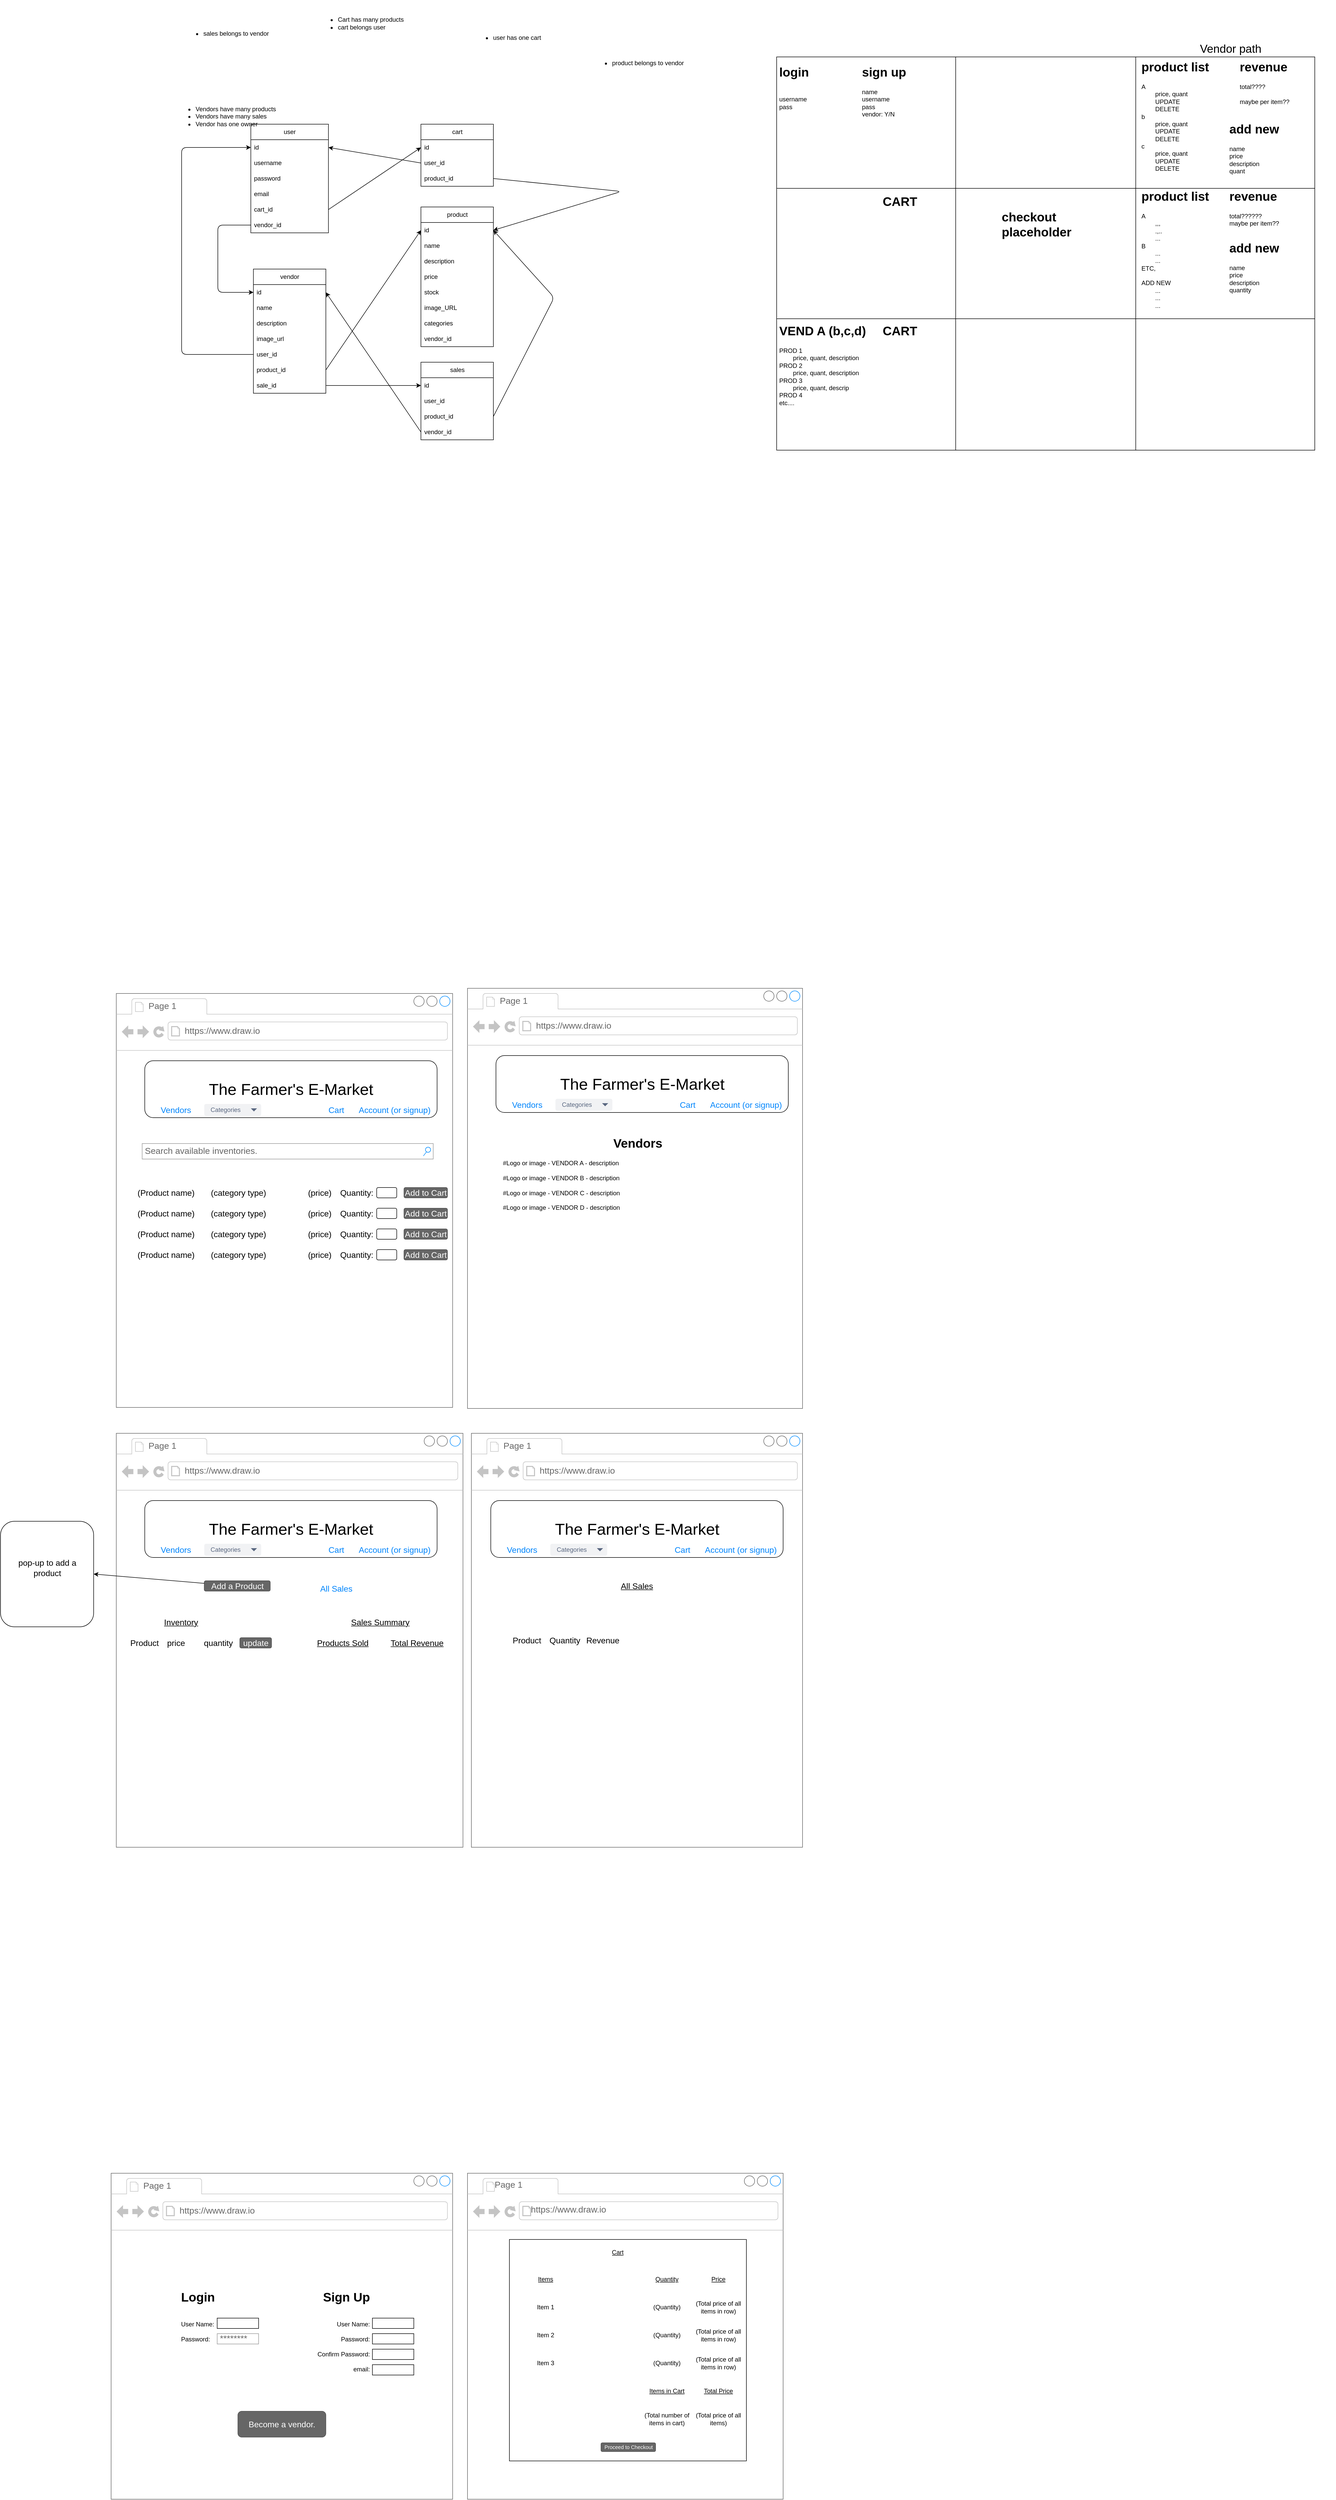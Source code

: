 <mxfile>
    <diagram id="7oRHzQaG_jzZUdF09JJZ" name="Page-1">
        <mxGraphModel dx="2417" dy="1207" grid="1" gridSize="10" guides="1" tooltips="1" connect="1" arrows="1" fold="1" page="1" pageScale="1" pageWidth="1200" pageHeight="1920" math="0" shadow="0">
            <root>
                <mxCell id="0"/>
                <mxCell id="1" parent="0"/>
                <mxCell id="2" value="user" style="swimlane;fontStyle=0;childLayout=stackLayout;horizontal=1;startSize=30;horizontalStack=0;resizeParent=1;resizeParentMax=0;resizeLast=0;collapsible=1;marginBottom=0;whiteSpace=wrap;html=1;" parent="1" vertex="1">
                    <mxGeometry x="273.75" y="250" width="150" height="210" as="geometry"/>
                </mxCell>
                <mxCell id="3" value="id" style="text;strokeColor=none;fillColor=none;align=left;verticalAlign=middle;spacingLeft=4;spacingRight=4;overflow=hidden;points=[[0,0.5],[1,0.5]];portConstraint=eastwest;rotatable=0;whiteSpace=wrap;html=1;" parent="2" vertex="1">
                    <mxGeometry y="30" width="150" height="30" as="geometry"/>
                </mxCell>
                <mxCell id="24" value="username" style="text;strokeColor=none;fillColor=none;align=left;verticalAlign=middle;spacingLeft=4;spacingRight=4;overflow=hidden;points=[[0,0.5],[1,0.5]];portConstraint=eastwest;rotatable=0;whiteSpace=wrap;html=1;" parent="2" vertex="1">
                    <mxGeometry y="60" width="150" height="30" as="geometry"/>
                </mxCell>
                <mxCell id="6" value="password" style="text;strokeColor=none;fillColor=none;align=left;verticalAlign=middle;spacingLeft=4;spacingRight=4;overflow=hidden;points=[[0,0.5],[1,0.5]];portConstraint=eastwest;rotatable=0;whiteSpace=wrap;html=1;" parent="2" vertex="1">
                    <mxGeometry y="90" width="150" height="30" as="geometry"/>
                </mxCell>
                <mxCell id="5" value="email" style="text;strokeColor=none;fillColor=none;align=left;verticalAlign=middle;spacingLeft=4;spacingRight=4;overflow=hidden;points=[[0,0.5],[1,0.5]];portConstraint=eastwest;rotatable=0;whiteSpace=wrap;html=1;" parent="2" vertex="1">
                    <mxGeometry y="120" width="150" height="30" as="geometry"/>
                </mxCell>
                <mxCell id="29" value="cart_id" style="text;strokeColor=none;fillColor=none;align=left;verticalAlign=middle;spacingLeft=4;spacingRight=4;overflow=hidden;points=[[0,0.5],[1,0.5]];portConstraint=eastwest;rotatable=0;whiteSpace=wrap;html=1;" parent="2" vertex="1">
                    <mxGeometry y="150" width="150" height="30" as="geometry"/>
                </mxCell>
                <mxCell id="22" value="vendor_id" style="text;strokeColor=none;fillColor=none;align=left;verticalAlign=middle;spacingLeft=4;spacingRight=4;overflow=hidden;points=[[0,0.5],[1,0.5]];portConstraint=eastwest;rotatable=0;whiteSpace=wrap;html=1;" parent="2" vertex="1">
                    <mxGeometry y="180" width="150" height="30" as="geometry"/>
                </mxCell>
                <mxCell id="13" value="vendor" style="swimlane;fontStyle=0;childLayout=stackLayout;horizontal=1;startSize=30;horizontalStack=0;resizeParent=1;resizeParentMax=0;resizeLast=0;collapsible=1;marginBottom=0;whiteSpace=wrap;html=1;" parent="1" vertex="1">
                    <mxGeometry x="278.75" y="530" width="140" height="240" as="geometry"/>
                </mxCell>
                <mxCell id="14" value="id" style="text;strokeColor=none;fillColor=none;align=left;verticalAlign=middle;spacingLeft=4;spacingRight=4;overflow=hidden;points=[[0,0.5],[1,0.5]];portConstraint=eastwest;rotatable=0;whiteSpace=wrap;html=1;" parent="13" vertex="1">
                    <mxGeometry y="30" width="140" height="30" as="geometry"/>
                </mxCell>
                <mxCell id="17" value="name" style="text;strokeColor=none;fillColor=none;align=left;verticalAlign=middle;spacingLeft=4;spacingRight=4;overflow=hidden;points=[[0,0.5],[1,0.5]];portConstraint=eastwest;rotatable=0;whiteSpace=wrap;html=1;" parent="13" vertex="1">
                    <mxGeometry y="60" width="140" height="30" as="geometry"/>
                </mxCell>
                <mxCell id="65" value="description" style="text;strokeColor=none;fillColor=none;align=left;verticalAlign=middle;spacingLeft=4;spacingRight=4;overflow=hidden;points=[[0,0.5],[1,0.5]];portConstraint=eastwest;rotatable=0;whiteSpace=wrap;html=1;" parent="13" vertex="1">
                    <mxGeometry y="90" width="140" height="30" as="geometry"/>
                </mxCell>
                <mxCell id="401" value="image_url" style="text;strokeColor=none;fillColor=none;align=left;verticalAlign=middle;spacingLeft=4;spacingRight=4;overflow=hidden;points=[[0,0.5],[1,0.5]];portConstraint=eastwest;rotatable=0;whiteSpace=wrap;html=1;" vertex="1" parent="13">
                    <mxGeometry y="120" width="140" height="30" as="geometry"/>
                </mxCell>
                <mxCell id="15" value="user_id" style="text;strokeColor=none;fillColor=none;align=left;verticalAlign=middle;spacingLeft=4;spacingRight=4;overflow=hidden;points=[[0,0.5],[1,0.5]];portConstraint=eastwest;rotatable=0;whiteSpace=wrap;html=1;" parent="13" vertex="1">
                    <mxGeometry y="150" width="140" height="30" as="geometry"/>
                </mxCell>
                <mxCell id="20" value="product_id" style="text;strokeColor=none;fillColor=none;align=left;verticalAlign=middle;spacingLeft=4;spacingRight=4;overflow=hidden;points=[[0,0.5],[1,0.5]];portConstraint=eastwest;rotatable=0;whiteSpace=wrap;html=1;" parent="13" vertex="1">
                    <mxGeometry y="180" width="140" height="30" as="geometry"/>
                </mxCell>
                <mxCell id="31" value="sale_id" style="text;strokeColor=none;fillColor=none;align=left;verticalAlign=middle;spacingLeft=4;spacingRight=4;overflow=hidden;points=[[0,0.5],[1,0.5]];portConstraint=eastwest;rotatable=0;whiteSpace=wrap;html=1;" parent="13" vertex="1">
                    <mxGeometry y="210" width="140" height="30" as="geometry"/>
                </mxCell>
                <mxCell id="23" style="edgeStyle=none;html=1;exitX=0;exitY=0.5;exitDx=0;exitDy=0;entryX=0;entryY=0.5;entryDx=0;entryDy=0;" parent="1" source="15" target="3" edge="1">
                    <mxGeometry relative="1" as="geometry">
                        <Array as="points">
                            <mxPoint x="140" y="695"/>
                            <mxPoint x="140" y="295"/>
                        </Array>
                    </mxGeometry>
                </mxCell>
                <mxCell id="25" value="product" style="swimlane;fontStyle=0;childLayout=stackLayout;horizontal=1;startSize=30;horizontalStack=0;resizeParent=1;resizeParentMax=0;resizeLast=0;collapsible=1;marginBottom=0;whiteSpace=wrap;html=1;" parent="1" vertex="1">
                    <mxGeometry x="602.5" y="410" width="140" height="270" as="geometry"/>
                </mxCell>
                <mxCell id="26" value="id" style="text;strokeColor=none;fillColor=none;align=left;verticalAlign=middle;spacingLeft=4;spacingRight=4;overflow=hidden;points=[[0,0.5],[1,0.5]];portConstraint=eastwest;rotatable=0;whiteSpace=wrap;html=1;" parent="25" vertex="1">
                    <mxGeometry y="30" width="140" height="30" as="geometry"/>
                </mxCell>
                <mxCell id="394" value="name" style="text;strokeColor=none;fillColor=none;align=left;verticalAlign=middle;spacingLeft=4;spacingRight=4;overflow=hidden;points=[[0,0.5],[1,0.5]];portConstraint=eastwest;rotatable=0;whiteSpace=wrap;html=1;" vertex="1" parent="25">
                    <mxGeometry y="60" width="140" height="30" as="geometry"/>
                </mxCell>
                <mxCell id="395" value="description" style="text;strokeColor=none;fillColor=none;align=left;verticalAlign=middle;spacingLeft=4;spacingRight=4;overflow=hidden;points=[[0,0.5],[1,0.5]];portConstraint=eastwest;rotatable=0;whiteSpace=wrap;html=1;" vertex="1" parent="25">
                    <mxGeometry y="90" width="140" height="30" as="geometry"/>
                </mxCell>
                <mxCell id="27" value="price" style="text;strokeColor=none;fillColor=none;align=left;verticalAlign=middle;spacingLeft=4;spacingRight=4;overflow=hidden;points=[[0,0.5],[1,0.5]];portConstraint=eastwest;rotatable=0;whiteSpace=wrap;html=1;" parent="25" vertex="1">
                    <mxGeometry y="120" width="140" height="30" as="geometry"/>
                </mxCell>
                <mxCell id="28" value="stock" style="text;strokeColor=none;fillColor=none;align=left;verticalAlign=middle;spacingLeft=4;spacingRight=4;overflow=hidden;points=[[0,0.5],[1,0.5]];portConstraint=eastwest;rotatable=0;whiteSpace=wrap;html=1;" parent="25" vertex="1">
                    <mxGeometry y="150" width="140" height="30" as="geometry"/>
                </mxCell>
                <mxCell id="393" value="image_URL" style="text;strokeColor=none;fillColor=none;align=left;verticalAlign=middle;spacingLeft=4;spacingRight=4;overflow=hidden;points=[[0,0.5],[1,0.5]];portConstraint=eastwest;rotatable=0;whiteSpace=wrap;html=1;" vertex="1" parent="25">
                    <mxGeometry y="180" width="140" height="30" as="geometry"/>
                </mxCell>
                <mxCell id="398" value="categories" style="text;strokeColor=none;fillColor=none;align=left;verticalAlign=middle;spacingLeft=4;spacingRight=4;overflow=hidden;points=[[0,0.5],[1,0.5]];portConstraint=eastwest;rotatable=0;whiteSpace=wrap;html=1;" vertex="1" parent="25">
                    <mxGeometry y="210" width="140" height="30" as="geometry"/>
                </mxCell>
                <mxCell id="30" value="vendor_id" style="text;strokeColor=none;fillColor=none;align=left;verticalAlign=middle;spacingLeft=4;spacingRight=4;overflow=hidden;points=[[0,0.5],[1,0.5]];portConstraint=eastwest;rotatable=0;whiteSpace=wrap;html=1;" parent="25" vertex="1">
                    <mxGeometry y="240" width="140" height="30" as="geometry"/>
                </mxCell>
                <mxCell id="47" style="edgeStyle=none;html=1;exitX=1;exitY=0.5;exitDx=0;exitDy=0;entryX=0;entryY=0.5;entryDx=0;entryDy=0;" parent="1" source="20" target="26" edge="1">
                    <mxGeometry relative="1" as="geometry"/>
                </mxCell>
                <mxCell id="66" value="" style="shape=table;html=1;whiteSpace=wrap;startSize=0;container=1;collapsible=0;childLayout=tableLayout;" parent="1" vertex="1">
                    <mxGeometry x="1290" y="120" width="1040" height="760" as="geometry"/>
                </mxCell>
                <mxCell id="67" value="" style="shape=tableRow;horizontal=0;startSize=0;swimlaneHead=0;swimlaneBody=0;top=0;left=0;bottom=0;right=0;collapsible=0;dropTarget=0;fillColor=none;points=[[0,0.5],[1,0.5]];portConstraint=eastwest;" parent="66" vertex="1">
                    <mxGeometry width="1040" height="254" as="geometry"/>
                </mxCell>
                <mxCell id="68" value="" style="shape=partialRectangle;html=1;whiteSpace=wrap;connectable=0;fillColor=none;top=0;left=0;bottom=0;right=0;overflow=hidden;" parent="67" vertex="1">
                    <mxGeometry width="346" height="254" as="geometry">
                        <mxRectangle width="346" height="254" as="alternateBounds"/>
                    </mxGeometry>
                </mxCell>
                <mxCell id="69" value="" style="shape=partialRectangle;html=1;whiteSpace=wrap;connectable=0;fillColor=none;top=0;left=0;bottom=0;right=0;overflow=hidden;" parent="67" vertex="1">
                    <mxGeometry x="346" width="348" height="254" as="geometry">
                        <mxRectangle width="348" height="254" as="alternateBounds"/>
                    </mxGeometry>
                </mxCell>
                <mxCell id="70" value="" style="shape=partialRectangle;html=1;whiteSpace=wrap;connectable=0;fillColor=none;top=0;left=0;bottom=0;right=0;overflow=hidden;" parent="67" vertex="1">
                    <mxGeometry x="694" width="346" height="254" as="geometry">
                        <mxRectangle width="346" height="254" as="alternateBounds"/>
                    </mxGeometry>
                </mxCell>
                <mxCell id="71" value="" style="shape=tableRow;horizontal=0;startSize=0;swimlaneHead=0;swimlaneBody=0;top=0;left=0;bottom=0;right=0;collapsible=0;dropTarget=0;fillColor=none;points=[[0,0.5],[1,0.5]];portConstraint=eastwest;" parent="66" vertex="1">
                    <mxGeometry y="254" width="1040" height="252" as="geometry"/>
                </mxCell>
                <mxCell id="72" value="" style="shape=partialRectangle;html=1;whiteSpace=wrap;connectable=0;fillColor=none;top=0;left=0;bottom=0;right=0;overflow=hidden;" parent="71" vertex="1">
                    <mxGeometry width="346" height="252" as="geometry">
                        <mxRectangle width="346" height="252" as="alternateBounds"/>
                    </mxGeometry>
                </mxCell>
                <mxCell id="73" value="" style="shape=partialRectangle;html=1;whiteSpace=wrap;connectable=0;fillColor=none;top=0;left=0;bottom=0;right=0;overflow=hidden;" parent="71" vertex="1">
                    <mxGeometry x="346" width="348" height="252" as="geometry">
                        <mxRectangle width="348" height="252" as="alternateBounds"/>
                    </mxGeometry>
                </mxCell>
                <mxCell id="74" value="&lt;span style=&quot;color: rgba(0, 0, 0, 0); font-family: monospace; font-size: 0px; text-align: start;&quot;&gt;%3CmxGraphModel%3E%3Croot%3E%3CmxCell%20id%3D%220%22%2F%3E%3CmxCell%20id%3D%221%22%20parent%3D%220%22%2F%3E%3CmxCell%20id%3D%222%22%20value%3D%22%26lt%3Bh1%26gt%3Bproduct%20list%26lt%3B%2Fh1%26gt%3B%26lt%3Bdiv%26gt%3BA%26lt%3B%2Fdiv%26gt%3B%26lt%3Bdiv%26gt%3B%26lt%3Bspan%20style%3D%26quot%3Bwhite-space%3A%20pre%3B%26quot%3B%26gt%3B%26%239%3B%26lt%3B%2Fspan%26gt%3Bprice%2C%20quant%26lt%3Bbr%26gt%3B%26lt%3B%2Fdiv%26gt%3B%26lt%3Bdiv%26gt%3B%26lt%3Bspan%20style%3D%26quot%3Bwhite-space%3A%20pre%3B%26quot%3B%26gt%3B%26%239%3B%26lt%3B%2Fspan%26gt%3BUPDATE%26lt%3Bbr%26gt%3B%26lt%3B%2Fdiv%26gt%3B%26lt%3Bdiv%26gt%3B%26lt%3Bspan%20style%3D%26quot%3Bwhite-space%3A%20pre%3B%26quot%3B%26gt%3B%26%239%3B%26lt%3B%2Fspan%26gt%3BDELETE%26lt%3Bbr%26gt%3B%26lt%3B%2Fdiv%26gt%3B%26lt%3Bdiv%26gt%3Bb%26lt%3B%2Fdiv%26gt%3B%26lt%3Bdiv%26gt%3B%26lt%3Bspan%20style%3D%26quot%3Bwhite-space%3A%20pre%3B%26quot%3B%26gt%3B%26%239%3B%26lt%3B%2Fspan%26gt%3Bprice%2C%20quant%26lt%3Bbr%26gt%3B%26lt%3B%2Fdiv%26gt%3B%26lt%3Bdiv%26gt%3B%26lt%3Bspan%20style%3D%26quot%3Bwhite-space%3A%20pre%3B%26quot%3B%26gt%3B%26%239%3B%26lt%3B%2Fspan%26gt%3BUPDATE%26lt%3Bbr%26gt%3B%26lt%3B%2Fdiv%26gt%3B%26lt%3Bdiv%26gt%3B%26lt%3Bspan%20style%3D%26quot%3Bwhite-space%3A%20pre%3B%26quot%3B%26gt%3B%26%239%3B%26lt%3B%2Fspan%26gt%3BDELETE%26lt%3Bbr%26gt%3B%26lt%3B%2Fdiv%26gt%3B%26lt%3Bdiv%26gt%3Bc%26lt%3B%2Fdiv%26gt%3B%26lt%3Bdiv%26gt%3B%26lt%3Bspan%20style%3D%26quot%3Bwhite-space%3A%20pre%3B%26quot%3B%26gt%3B%26%239%3B%26lt%3B%2Fspan%26gt%3Bprice%2C%20quant%26lt%3Bbr%26gt%3B%26lt%3B%2Fdiv%26gt%3B%26lt%3Bdiv%26gt%3B%26lt%3Bspan%20style%3D%26quot%3Bwhite-space%3A%20pre%3B%26quot%3B%26gt%3B%26%239%3B%26lt%3B%2Fspan%26gt%3BUPDATE%26lt%3Bbr%26gt%3B%26lt%3B%2Fdiv%26gt%3B%26lt%3Bdiv%26gt%3B%26lt%3Bspan%20style%3D%26quot%3Bwhite-space%3A%20pre%3B%26quot%3B%26gt%3B%26%239%3B%26lt%3B%2Fspan%26gt%3BDELETE%26lt%3Bbr%26gt%3B%26lt%3B%2Fdiv%26gt%3B%22%20style%3D%22text%3Bhtml%3D1%3BstrokeColor%3Dnone%3BfillColor%3Dnone%3Bspacing%3D5%3BspacingTop%3D-20%3BwhiteSpace%3Dwrap%3Boverflow%3Dhidden%3Brounded%3D0%3BfontSize%3D12%3B%22%20vertex%3D%221%22%20parent%3D%221%22%3E%3CmxGeometry%20x%3D%22840%22%20y%3D%22940%22%20width%3D%22190%22%20height%3D%22250%22%20as%3D%22geometry%22%2F%3E%3C%2FmxCell%3E%3C%2Froot%3E%3C%2FmxGraphModel%3E&lt;/span&gt;" style="shape=partialRectangle;html=1;whiteSpace=wrap;connectable=0;fillColor=none;top=0;left=0;bottom=0;right=0;overflow=hidden;" parent="71" vertex="1">
                    <mxGeometry x="694" width="346" height="252" as="geometry">
                        <mxRectangle width="346" height="252" as="alternateBounds"/>
                    </mxGeometry>
                </mxCell>
                <mxCell id="75" value="" style="shape=tableRow;horizontal=0;startSize=0;swimlaneHead=0;swimlaneBody=0;top=0;left=0;bottom=0;right=0;collapsible=0;dropTarget=0;fillColor=none;points=[[0,0.5],[1,0.5]];portConstraint=eastwest;" parent="66" vertex="1">
                    <mxGeometry y="506" width="1040" height="254" as="geometry"/>
                </mxCell>
                <mxCell id="76" value="" style="shape=partialRectangle;html=1;whiteSpace=wrap;connectable=0;fillColor=none;top=0;left=0;bottom=0;right=0;overflow=hidden;" parent="75" vertex="1">
                    <mxGeometry width="346" height="254" as="geometry">
                        <mxRectangle width="346" height="254" as="alternateBounds"/>
                    </mxGeometry>
                </mxCell>
                <mxCell id="77" value="" style="shape=partialRectangle;html=1;whiteSpace=wrap;connectable=0;fillColor=none;top=0;left=0;bottom=0;right=0;overflow=hidden;" parent="75" vertex="1">
                    <mxGeometry x="346" width="348" height="254" as="geometry">
                        <mxRectangle width="348" height="254" as="alternateBounds"/>
                    </mxGeometry>
                </mxCell>
                <mxCell id="78" value="" style="shape=partialRectangle;html=1;whiteSpace=wrap;connectable=0;fillColor=none;top=0;left=0;bottom=0;right=0;overflow=hidden;pointerEvents=1;" parent="75" vertex="1">
                    <mxGeometry x="694" width="346" height="254" as="geometry">
                        <mxRectangle width="346" height="254" as="alternateBounds"/>
                    </mxGeometry>
                </mxCell>
                <mxCell id="80" value="sales" style="swimlane;fontStyle=0;childLayout=stackLayout;horizontal=1;startSize=30;horizontalStack=0;resizeParent=1;resizeParentMax=0;resizeLast=0;collapsible=1;marginBottom=0;whiteSpace=wrap;html=1;" parent="1" vertex="1">
                    <mxGeometry x="602.5" y="710" width="140" height="150" as="geometry"/>
                </mxCell>
                <mxCell id="81" value="id&lt;span style=&quot;white-space: pre;&quot;&gt;&#9;&lt;/span&gt;" style="text;strokeColor=none;fillColor=none;align=left;verticalAlign=middle;spacingLeft=4;spacingRight=4;overflow=hidden;points=[[0,0.5],[1,0.5]];portConstraint=eastwest;rotatable=0;whiteSpace=wrap;html=1;" parent="80" vertex="1">
                    <mxGeometry y="30" width="140" height="30" as="geometry"/>
                </mxCell>
                <mxCell id="399" value="user_id" style="text;strokeColor=none;fillColor=none;align=left;verticalAlign=middle;spacingLeft=4;spacingRight=4;overflow=hidden;points=[[0,0.5],[1,0.5]];portConstraint=eastwest;rotatable=0;whiteSpace=wrap;html=1;" vertex="1" parent="80">
                    <mxGeometry y="60" width="140" height="30" as="geometry"/>
                </mxCell>
                <mxCell id="82" value="product_id" style="text;strokeColor=none;fillColor=none;align=left;verticalAlign=middle;spacingLeft=4;spacingRight=4;overflow=hidden;points=[[0,0.5],[1,0.5]];portConstraint=eastwest;rotatable=0;whiteSpace=wrap;html=1;" parent="80" vertex="1">
                    <mxGeometry y="90" width="140" height="30" as="geometry"/>
                </mxCell>
                <mxCell id="400" value="vendor_id" style="text;strokeColor=none;fillColor=none;align=left;verticalAlign=middle;spacingLeft=4;spacingRight=4;overflow=hidden;points=[[0,0.5],[1,0.5]];portConstraint=eastwest;rotatable=0;whiteSpace=wrap;html=1;" vertex="1" parent="80">
                    <mxGeometry y="120" width="140" height="30" as="geometry"/>
                </mxCell>
                <mxCell id="88" value="&lt;h1&gt;login&lt;/h1&gt;&lt;div&gt;&lt;br&gt;&lt;/div&gt;&lt;div&gt;username&lt;/div&gt;&lt;div&gt;pass&lt;/div&gt;&lt;div&gt;&lt;br&gt;&lt;/div&gt;" style="text;html=1;strokeColor=none;fillColor=none;spacing=5;spacingTop=-20;whiteSpace=wrap;overflow=hidden;rounded=0;" parent="1" vertex="1">
                    <mxGeometry x="1290" y="130" width="190" height="200" as="geometry"/>
                </mxCell>
                <mxCell id="89" value="&lt;h1&gt;sign up&lt;/h1&gt;&lt;div&gt;name&lt;/div&gt;&lt;div&gt;username&lt;/div&gt;&lt;div&gt;pass&lt;/div&gt;&lt;div&gt;vendor: Y/N&lt;/div&gt;&lt;div&gt;&lt;br&gt;&lt;/div&gt;" style="text;html=1;strokeColor=none;fillColor=none;spacing=5;spacingTop=-20;whiteSpace=wrap;overflow=hidden;rounded=0;" parent="1" vertex="1">
                    <mxGeometry x="1450" y="130" width="190" height="240" as="geometry"/>
                </mxCell>
                <mxCell id="90" style="edgeStyle=none;html=1;exitX=1;exitY=0.5;exitDx=0;exitDy=0;entryX=0;entryY=0.5;entryDx=0;entryDy=0;" parent="1" source="31" target="81" edge="1">
                    <mxGeometry relative="1" as="geometry"/>
                </mxCell>
                <mxCell id="92" value="" style="endArrow=classic;html=1;exitX=1;exitY=0.5;exitDx=0;exitDy=0;entryX=1;entryY=0.5;entryDx=0;entryDy=0;" parent="1" source="82" target="26" edge="1">
                    <mxGeometry width="50" height="50" relative="1" as="geometry">
                        <mxPoint x="640" y="500" as="sourcePoint"/>
                        <mxPoint x="690" y="450" as="targetPoint"/>
                        <Array as="points">
                            <mxPoint x="860" y="585"/>
                        </Array>
                    </mxGeometry>
                </mxCell>
                <mxCell id="93" value="&lt;h1&gt;CART&lt;/h1&gt;&lt;div&gt;&lt;br&gt;&lt;/div&gt;" style="text;html=1;strokeColor=none;fillColor=none;spacing=5;spacingTop=-20;whiteSpace=wrap;overflow=hidden;rounded=0;" parent="1" vertex="1">
                    <mxGeometry x="1490" y="380" width="190" height="130" as="geometry"/>
                </mxCell>
                <mxCell id="94" value="&lt;h1&gt;VEND A (b,c,d)&lt;/h1&gt;&lt;div&gt;PROD 1&lt;/div&gt;&lt;div&gt;&lt;span style=&quot;white-space: pre;&quot;&gt;&#9;&lt;/span&gt;price, quant, description&lt;br&gt;&lt;/div&gt;&lt;div&gt;PROD 2&lt;/div&gt;&lt;div&gt;&lt;span style=&quot;white-space: pre;&quot;&gt;&#9;&lt;/span&gt;price, quant, description&lt;br&gt;&lt;/div&gt;&lt;div&gt;PROD 3&lt;/div&gt;&lt;div&gt;&lt;span style=&quot;white-space: pre;&quot;&gt;&#9;&lt;/span&gt;price, quant, descrip&lt;br&gt;&lt;/div&gt;&lt;div&gt;PROD 4&lt;/div&gt;&lt;div&gt;etc....&lt;/div&gt;" style="text;html=1;strokeColor=none;fillColor=none;spacing=5;spacingTop=-20;whiteSpace=wrap;overflow=hidden;rounded=0;" parent="1" vertex="1">
                    <mxGeometry x="1290" y="630" width="190" height="250" as="geometry"/>
                </mxCell>
                <mxCell id="95" value="cart" style="swimlane;fontStyle=0;childLayout=stackLayout;horizontal=1;startSize=30;horizontalStack=0;resizeParent=1;resizeParentMax=0;resizeLast=0;collapsible=1;marginBottom=0;whiteSpace=wrap;html=1;" parent="1" vertex="1">
                    <mxGeometry x="602.5" y="250" width="140" height="120" as="geometry"/>
                </mxCell>
                <mxCell id="96" value="id" style="text;strokeColor=none;fillColor=none;align=left;verticalAlign=middle;spacingLeft=4;spacingRight=4;overflow=hidden;points=[[0,0.5],[1,0.5]];portConstraint=eastwest;rotatable=0;whiteSpace=wrap;html=1;" parent="95" vertex="1">
                    <mxGeometry y="30" width="140" height="30" as="geometry"/>
                </mxCell>
                <mxCell id="99" value="user_id" style="text;strokeColor=none;fillColor=none;align=left;verticalAlign=middle;spacingLeft=4;spacingRight=4;overflow=hidden;points=[[0,0.5],[1,0.5]];portConstraint=eastwest;rotatable=0;whiteSpace=wrap;html=1;" parent="95" vertex="1">
                    <mxGeometry y="60" width="140" height="30" as="geometry"/>
                </mxCell>
                <mxCell id="97" value="product_id" style="text;strokeColor=none;fillColor=none;align=left;verticalAlign=middle;spacingLeft=4;spacingRight=4;overflow=hidden;points=[[0,0.5],[1,0.5]];portConstraint=eastwest;rotatable=0;whiteSpace=wrap;html=1;" parent="95" vertex="1">
                    <mxGeometry y="90" width="140" height="30" as="geometry"/>
                </mxCell>
                <mxCell id="100" value="&lt;h1&gt;CART&lt;/h1&gt;" style="text;html=1;strokeColor=none;fillColor=none;spacing=5;spacingTop=-20;whiteSpace=wrap;overflow=hidden;rounded=0;" parent="1" vertex="1">
                    <mxGeometry x="1490" y="630" width="190" height="120" as="geometry"/>
                </mxCell>
                <mxCell id="101" style="edgeStyle=none;html=1;exitX=1;exitY=0.5;exitDx=0;exitDy=0;entryX=0;entryY=0.5;entryDx=0;entryDy=0;" parent="1" source="29" target="96" edge="1">
                    <mxGeometry relative="1" as="geometry"/>
                </mxCell>
                <mxCell id="103" style="edgeStyle=none;html=1;exitX=0;exitY=0.5;exitDx=0;exitDy=0;entryX=1;entryY=0.5;entryDx=0;entryDy=0;" parent="1" source="99" target="3" edge="1">
                    <mxGeometry relative="1" as="geometry">
                        <Array as="points"/>
                    </mxGeometry>
                </mxCell>
                <mxCell id="105" style="edgeStyle=none;html=1;exitX=1;exitY=0.5;exitDx=0;exitDy=0;entryX=1;entryY=0.5;entryDx=0;entryDy=0;" parent="1" source="97" edge="1" target="26">
                    <mxGeometry relative="1" as="geometry">
                        <mxPoint x="700" y="710" as="targetPoint"/>
                        <Array as="points">
                            <mxPoint x="990" y="380"/>
                        </Array>
                    </mxGeometry>
                </mxCell>
                <mxCell id="107" value="Vendor path" style="text;html=1;strokeColor=none;fillColor=none;align=center;verticalAlign=middle;whiteSpace=wrap;rounded=0;fontSize=22;" parent="1" vertex="1">
                    <mxGeometry x="2090" y="90" width="155" height="30" as="geometry"/>
                </mxCell>
                <mxCell id="110" value="&lt;ul&gt;&lt;li&gt;Vendors have many products&lt;/li&gt;&lt;li&gt;Vendors have many sales&lt;/li&gt;&lt;li&gt;Vendor has one owner&lt;/li&gt;&lt;/ul&gt;" style="text;strokeColor=none;fillColor=none;html=1;whiteSpace=wrap;verticalAlign=middle;overflow=hidden;" parent="1" vertex="1">
                    <mxGeometry x="125" y="190" width="220" height="90" as="geometry"/>
                </mxCell>
                <mxCell id="111" value="&lt;h1&gt;checkout placeholder&amp;nbsp;&lt;/h1&gt;" style="text;html=1;strokeColor=none;fillColor=none;spacing=5;spacingTop=-20;whiteSpace=wrap;overflow=hidden;rounded=0;fontSize=12;" parent="1" vertex="1">
                    <mxGeometry x="1720" y="410" width="190" height="120" as="geometry"/>
                </mxCell>
                <mxCell id="112" value="&lt;h1&gt;product list&lt;/h1&gt;&lt;div&gt;A&lt;/div&gt;&lt;div&gt;&lt;span style=&quot;white-space: pre;&quot;&gt;&#9;&lt;/span&gt;price, quant&lt;br&gt;&lt;/div&gt;&lt;div&gt;&lt;span style=&quot;white-space: pre;&quot;&gt;&#9;&lt;/span&gt;UPDATE&lt;br&gt;&lt;/div&gt;&lt;div&gt;&lt;span style=&quot;white-space: pre;&quot;&gt;&#9;&lt;/span&gt;DELETE&lt;br&gt;&lt;/div&gt;&lt;div&gt;b&lt;/div&gt;&lt;div&gt;&lt;span style=&quot;white-space: pre;&quot;&gt;&#9;&lt;/span&gt;price, quant&lt;br&gt;&lt;/div&gt;&lt;div&gt;&lt;span style=&quot;white-space: pre;&quot;&gt;&#9;&lt;/span&gt;UPDATE&lt;br&gt;&lt;/div&gt;&lt;div&gt;&lt;span style=&quot;white-space: pre;&quot;&gt;&#9;&lt;/span&gt;DELETE&lt;br&gt;&lt;/div&gt;&lt;div&gt;c&lt;/div&gt;&lt;div&gt;&lt;span style=&quot;white-space: pre;&quot;&gt;&#9;&lt;/span&gt;price, quant&lt;br&gt;&lt;/div&gt;&lt;div&gt;&lt;span style=&quot;white-space: pre;&quot;&gt;&#9;&lt;/span&gt;UPDATE&lt;br&gt;&lt;/div&gt;&lt;div&gt;&lt;span style=&quot;white-space: pre;&quot;&gt;&#9;&lt;/span&gt;DELETE&lt;br&gt;&lt;/div&gt;" style="text;html=1;strokeColor=none;fillColor=none;spacing=5;spacingTop=-20;whiteSpace=wrap;overflow=hidden;rounded=0;fontSize=12;" parent="1" vertex="1">
                    <mxGeometry x="1990" y="120" width="190" height="250" as="geometry"/>
                </mxCell>
                <mxCell id="113" value="&lt;span style=&quot;white-space: pre;&quot;&gt;&#9;&lt;/span&gt;&lt;ul&gt;&lt;li&gt;user has one cart&lt;/li&gt;&lt;/ul&gt;" style="text;strokeColor=none;fillColor=none;html=1;whiteSpace=wrap;verticalAlign=middle;overflow=hidden;" parent="1" vertex="1">
                    <mxGeometry x="700" y="30" width="220" height="90" as="geometry"/>
                </mxCell>
                <mxCell id="114" value="&lt;h1&gt;revenue&lt;/h1&gt;&lt;div&gt;total????&lt;/div&gt;&lt;div&gt;&lt;br&gt;&lt;/div&gt;&lt;div&gt;maybe per item??&lt;/div&gt;" style="text;html=1;strokeColor=none;fillColor=none;spacing=5;spacingTop=-20;whiteSpace=wrap;overflow=hidden;rounded=0;fontSize=12;" parent="1" vertex="1">
                    <mxGeometry x="2180" y="120" width="190" height="210" as="geometry"/>
                </mxCell>
                <mxCell id="115" value="&lt;h1&gt;add new&lt;/h1&gt;&lt;div&gt;name&lt;/div&gt;&lt;div&gt;price&lt;/div&gt;&lt;div&gt;description&lt;/div&gt;&lt;div&gt;quant&lt;/div&gt;" style="text;html=1;strokeColor=none;fillColor=none;spacing=5;spacingTop=-20;whiteSpace=wrap;overflow=hidden;rounded=0;fontSize=12;" parent="1" vertex="1">
                    <mxGeometry x="2160" y="240" width="190" height="120" as="geometry"/>
                </mxCell>
                <mxCell id="129" value="&lt;h1&gt;product list&lt;/h1&gt;&lt;div&gt;A&lt;/div&gt;&lt;div&gt;&lt;span style=&quot;white-space: pre;&quot;&gt;&#9;&lt;/span&gt;,,,&lt;br&gt;&lt;/div&gt;&lt;div&gt;&lt;span style=&quot;white-space: pre;&quot;&gt;&#9;&lt;/span&gt;.,..&lt;br&gt;&lt;/div&gt;&lt;div&gt;&lt;span style=&quot;white-space: pre;&quot;&gt;&#9;&lt;/span&gt;...&lt;br&gt;&lt;/div&gt;&lt;div&gt;B&lt;/div&gt;&lt;div&gt;&lt;span style=&quot;white-space: pre;&quot;&gt;&#9;&lt;/span&gt;...&lt;br&gt;&lt;/div&gt;&lt;div&gt;&lt;span style=&quot;white-space: pre;&quot;&gt;&#9;&lt;/span&gt;...&lt;br&gt;&lt;/div&gt;&lt;div&gt;ETC,&lt;/div&gt;&lt;div&gt;&lt;br&gt;&lt;/div&gt;&lt;div&gt;ADD NEW&lt;/div&gt;&lt;div&gt;&lt;span style=&quot;white-space: pre;&quot;&gt;&#9;&lt;/span&gt;...&lt;br&gt;&lt;/div&gt;&lt;div&gt;&lt;span style=&quot;white-space: pre;&quot;&gt;&#9;&lt;/span&gt;...&lt;br&gt;&lt;/div&gt;&lt;div&gt;&lt;span style=&quot;white-space: pre;&quot;&gt;&#9;&lt;/span&gt;...&lt;br&gt;&lt;/div&gt;" style="text;html=1;strokeColor=none;fillColor=none;spacing=5;spacingTop=-20;whiteSpace=wrap;overflow=hidden;rounded=0;fontSize=12;" parent="1" vertex="1">
                    <mxGeometry x="1990" y="370" width="190" height="250" as="geometry"/>
                </mxCell>
                <mxCell id="130" value="&lt;h1&gt;revenue&lt;/h1&gt;&lt;div&gt;total??????&lt;/div&gt;&lt;div&gt;maybe per item??&lt;/div&gt;" style="text;html=1;strokeColor=none;fillColor=none;spacing=5;spacingTop=-20;whiteSpace=wrap;overflow=hidden;rounded=0;fontSize=12;" parent="1" vertex="1">
                    <mxGeometry x="2160" y="370" width="190" height="120" as="geometry"/>
                </mxCell>
                <mxCell id="131" value="&lt;h1&gt;add new&lt;/h1&gt;&lt;div&gt;name&lt;/div&gt;&lt;div&gt;price&lt;/div&gt;&lt;div&gt;description&lt;/div&gt;&lt;div&gt;quantity&lt;/div&gt;" style="text;html=1;strokeColor=none;fillColor=none;spacing=5;spacingTop=-20;whiteSpace=wrap;overflow=hidden;rounded=0;fontSize=12;" parent="1" vertex="1">
                    <mxGeometry x="2160" y="470" width="190" height="120" as="geometry"/>
                </mxCell>
                <mxCell id="132" value="&lt;ul&gt;&lt;li&gt;Cart has many products&lt;/li&gt;&lt;li&gt;cart belongs user&lt;/li&gt;&lt;/ul&gt;" style="text;strokeColor=none;fillColor=none;html=1;whiteSpace=wrap;verticalAlign=middle;overflow=hidden;" parent="1" vertex="1">
                    <mxGeometry x="400" y="10" width="220" height="90" as="geometry"/>
                </mxCell>
                <mxCell id="135" value="&lt;ul&gt;&lt;li&gt;sales belongs to vendor&lt;/li&gt;&lt;/ul&gt;" style="text;strokeColor=none;fillColor=none;html=1;whiteSpace=wrap;verticalAlign=middle;overflow=hidden;" parent="1" vertex="1">
                    <mxGeometry x="140" y="30" width="220" height="90" as="geometry"/>
                </mxCell>
                <mxCell id="136" value="&lt;ul&gt;&lt;li&gt;product belongs to vendor&lt;/li&gt;&lt;/ul&gt;" style="text;strokeColor=none;fillColor=none;html=1;whiteSpace=wrap;verticalAlign=middle;overflow=hidden;" parent="1" vertex="1">
                    <mxGeometry x="930" y="110" width="200" height="40" as="geometry"/>
                </mxCell>
                <mxCell id="137" value="" style="strokeWidth=1;shadow=0;dashed=0;align=center;html=1;shape=mxgraph.mockup.containers.browserWindow;rSize=0;strokeColor=#666666;strokeColor2=#008cff;strokeColor3=#c4c4c4;mainText=,;recursiveResize=0;" parent="1" vertex="1">
                    <mxGeometry x="3.75" y="4210" width="660" height="630" as="geometry"/>
                </mxCell>
                <mxCell id="138" value="Page 1" style="strokeWidth=1;shadow=0;dashed=0;align=center;html=1;shape=mxgraph.mockup.containers.anchor;fontSize=17;fontColor=#666666;align=left;" parent="137" vertex="1">
                    <mxGeometry x="60" y="12" width="110" height="26" as="geometry"/>
                </mxCell>
                <mxCell id="139" value="https://www.draw.io" style="strokeWidth=1;shadow=0;dashed=0;align=center;html=1;shape=mxgraph.mockup.containers.anchor;rSize=0;fontSize=17;fontColor=#666666;align=left;" parent="137" vertex="1">
                    <mxGeometry x="130" y="60" width="250" height="26" as="geometry"/>
                </mxCell>
                <mxCell id="140" value="&lt;h1&gt;Login&lt;/h1&gt;&lt;div&gt;&lt;br&gt;&lt;/div&gt;&lt;div&gt;User Name:&amp;nbsp;&lt;/div&gt;&lt;div&gt;&lt;br&gt;&lt;/div&gt;&lt;div&gt;Password:&lt;/div&gt;" style="text;html=1;strokeColor=none;fillColor=none;spacing=5;spacingTop=-20;whiteSpace=wrap;overflow=hidden;rounded=0;" parent="137" vertex="1">
                    <mxGeometry x="130" y="220" width="85" height="200" as="geometry"/>
                </mxCell>
                <mxCell id="141" value="********" style="strokeWidth=1;shadow=0;dashed=0;align=center;html=1;shape=mxgraph.mockup.forms.pwField;strokeColor=#999999;mainText=;align=left;fontColor=#666666;fontSize=17;spacingLeft=3;" parent="137" vertex="1">
                    <mxGeometry x="205" y="310" width="80" height="20" as="geometry"/>
                </mxCell>
                <mxCell id="154" value="" style="rounded=0;whiteSpace=wrap;html=1;" parent="137" vertex="1">
                    <mxGeometry x="205" y="280" width="80" height="20" as="geometry"/>
                </mxCell>
                <mxCell id="155" value="&lt;h1&gt;Sign Up&lt;/h1&gt;&lt;div&gt;&lt;br&gt;&lt;/div&gt;&lt;div&gt;User Name:&lt;/div&gt;&lt;div&gt;&lt;br&gt;&lt;/div&gt;&lt;div&gt;Password:&lt;/div&gt;&lt;div&gt;&lt;br&gt;&lt;/div&gt;&lt;div&gt;Confirm Password:&lt;/div&gt;&lt;div&gt;&lt;br&gt;&lt;/div&gt;&lt;div&gt;email:&lt;/div&gt;" style="text;html=1;strokeColor=none;fillColor=none;spacing=5;spacingTop=-20;whiteSpace=wrap;overflow=hidden;rounded=0;align=right;" parent="137" vertex="1">
                    <mxGeometry x="380" y="220" width="125" height="230" as="geometry"/>
                </mxCell>
                <mxCell id="156" value="" style="rounded=0;whiteSpace=wrap;html=1;" parent="137" vertex="1">
                    <mxGeometry x="505" y="340" width="80" height="20" as="geometry"/>
                </mxCell>
                <mxCell id="157" value="" style="rounded=0;whiteSpace=wrap;html=1;" parent="137" vertex="1">
                    <mxGeometry x="505" y="310" width="80" height="20" as="geometry"/>
                </mxCell>
                <mxCell id="158" value="" style="rounded=0;whiteSpace=wrap;html=1;" parent="137" vertex="1">
                    <mxGeometry x="505" y="280" width="80" height="20" as="geometry"/>
                </mxCell>
                <mxCell id="159" value="" style="rounded=0;whiteSpace=wrap;html=1;" parent="137" vertex="1">
                    <mxGeometry x="505" y="370" width="80" height="20" as="geometry"/>
                </mxCell>
                <mxCell id="264" value="&lt;font style=&quot;font-size: 16px;&quot;&gt;Become a vendor.&lt;/font&gt;" style="rounded=1;html=1;shadow=0;dashed=0;whiteSpace=wrap;fontSize=10;fillColor=#666666;align=center;strokeColor=#4D4D4D;fontColor=#ffffff;movable=1;resizable=1;rotatable=1;deletable=1;editable=1;connectable=1;" parent="137" vertex="1">
                    <mxGeometry x="245" y="460" width="170" height="50" as="geometry"/>
                </mxCell>
                <mxCell id="160" value="" style="strokeWidth=1;shadow=0;dashed=0;align=center;html=1;shape=mxgraph.mockup.containers.browserWindow;rSize=0;strokeColor=#666666;strokeColor2=#008cff;strokeColor3=#c4c4c4;mainText=,;recursiveResize=0;container=0;movable=1;resizable=1;rotatable=1;deletable=1;editable=1;connectable=1;" parent="1" vertex="1">
                    <mxGeometry x="692.5" y="4210" width="610" height="630" as="geometry"/>
                </mxCell>
                <mxCell id="161" value="Page 1" style="strokeWidth=1;shadow=0;dashed=0;align=center;html=1;shape=mxgraph.mockup.containers.anchor;fontSize=17;fontColor=#666666;align=left;movable=1;resizable=1;rotatable=1;deletable=1;editable=1;connectable=1;" parent="1" vertex="1">
                    <mxGeometry x="742.5" y="4220" width="110" height="26" as="geometry"/>
                </mxCell>
                <mxCell id="162" value="https://www.draw.io" style="strokeWidth=1;shadow=0;dashed=0;align=center;html=1;shape=mxgraph.mockup.containers.anchor;rSize=0;fontSize=17;fontColor=#666666;align=left;movable=1;resizable=1;rotatable=1;deletable=1;editable=1;connectable=1;" parent="1" vertex="1">
                    <mxGeometry x="812.5" y="4268" width="250" height="26" as="geometry"/>
                </mxCell>
                <mxCell id="178" value="" style="shape=table;startSize=0;container=1;collapsible=0;childLayout=tableLayout;strokeColor=default;swimlaneLine=0;rowLines=0;columnLines=0;movable=1;resizable=1;rotatable=1;deletable=1;editable=1;connectable=1;" parent="1" vertex="1">
                    <mxGeometry x="773.5" y="4338" width="458" height="428" as="geometry"/>
                </mxCell>
                <mxCell id="179" value="" style="shape=tableRow;horizontal=0;startSize=0;swimlaneHead=0;swimlaneBody=0;top=0;left=0;bottom=0;right=0;collapsible=0;dropTarget=0;fillColor=none;points=[[0,0.5],[1,0.5]];portConstraint=eastwest;movable=1;resizable=1;rotatable=1;deletable=1;editable=1;connectable=1;" parent="178" vertex="1">
                    <mxGeometry width="458" height="50" as="geometry"/>
                </mxCell>
                <mxCell id="180" value="" style="shape=partialRectangle;html=1;whiteSpace=wrap;connectable=1;overflow=hidden;fillColor=none;top=0;left=0;bottom=0;right=0;pointerEvents=1;movable=1;resizable=1;rotatable=1;deletable=1;editable=1;" parent="179" vertex="1">
                    <mxGeometry width="139" height="50" as="geometry">
                        <mxRectangle width="139" height="50" as="alternateBounds"/>
                    </mxGeometry>
                </mxCell>
                <mxCell id="181" value="" style="shape=partialRectangle;html=1;whiteSpace=wrap;connectable=1;overflow=hidden;fillColor=none;top=0;left=0;bottom=0;right=0;pointerEvents=1;movable=1;resizable=1;rotatable=1;deletable=1;editable=1;" parent="179" vertex="1">
                    <mxGeometry x="139" width="20" height="50" as="geometry">
                        <mxRectangle width="20" height="50" as="alternateBounds"/>
                    </mxGeometry>
                </mxCell>
                <mxCell id="191" value="&lt;u&gt;Cart&lt;/u&gt;" style="shape=partialRectangle;html=1;whiteSpace=wrap;connectable=1;overflow=hidden;fillColor=none;top=0;left=0;bottom=0;right=0;pointerEvents=1;movable=1;resizable=1;rotatable=1;deletable=1;editable=1;" parent="179" vertex="1">
                    <mxGeometry x="159" width="100" height="50" as="geometry">
                        <mxRectangle width="100" height="50" as="alternateBounds"/>
                    </mxGeometry>
                </mxCell>
                <mxCell id="182" value="" style="shape=partialRectangle;html=1;whiteSpace=wrap;connectable=1;overflow=hidden;fillColor=none;top=0;left=0;bottom=0;right=0;pointerEvents=1;movable=1;resizable=1;rotatable=1;deletable=1;editable=1;" parent="179" vertex="1">
                    <mxGeometry x="259" width="90" height="50" as="geometry">
                        <mxRectangle width="90" height="50" as="alternateBounds"/>
                    </mxGeometry>
                </mxCell>
                <mxCell id="194" style="shape=partialRectangle;html=1;whiteSpace=wrap;connectable=1;overflow=hidden;fillColor=none;top=0;left=0;bottom=0;right=0;pointerEvents=1;movable=1;resizable=1;rotatable=1;deletable=1;editable=1;" parent="179" vertex="1">
                    <mxGeometry x="349" width="109" height="50" as="geometry">
                        <mxRectangle width="109" height="50" as="alternateBounds"/>
                    </mxGeometry>
                </mxCell>
                <mxCell id="183" style="shape=tableRow;horizontal=0;startSize=0;swimlaneHead=0;swimlaneBody=0;top=0;left=0;bottom=0;right=0;collapsible=0;dropTarget=0;fillColor=none;points=[[0,0.5],[1,0.5]];portConstraint=eastwest;movable=1;resizable=1;rotatable=1;deletable=1;editable=1;connectable=1;" parent="178" vertex="1">
                    <mxGeometry y="50" width="458" height="54" as="geometry"/>
                </mxCell>
                <mxCell id="184" value="&lt;u&gt;Items&lt;/u&gt;" style="shape=partialRectangle;html=1;whiteSpace=wrap;connectable=1;overflow=hidden;fillColor=none;top=0;left=0;bottom=0;right=0;pointerEvents=1;movable=1;resizable=1;rotatable=1;deletable=1;editable=1;" parent="183" vertex="1">
                    <mxGeometry width="139" height="54" as="geometry">
                        <mxRectangle width="139" height="54" as="alternateBounds"/>
                    </mxGeometry>
                </mxCell>
                <mxCell id="185" value="" style="shape=partialRectangle;html=1;whiteSpace=wrap;connectable=1;overflow=hidden;fillColor=none;top=0;left=0;bottom=0;right=0;pointerEvents=1;movable=1;resizable=1;rotatable=1;deletable=1;editable=1;" parent="183" vertex="1">
                    <mxGeometry x="139" width="20" height="54" as="geometry">
                        <mxRectangle width="20" height="54" as="alternateBounds"/>
                    </mxGeometry>
                </mxCell>
                <mxCell id="192" style="shape=partialRectangle;html=1;whiteSpace=wrap;connectable=1;overflow=hidden;fillColor=none;top=0;left=0;bottom=0;right=0;pointerEvents=1;movable=1;resizable=1;rotatable=1;deletable=1;editable=1;" parent="183" vertex="1">
                    <mxGeometry x="159" width="100" height="54" as="geometry">
                        <mxRectangle width="100" height="54" as="alternateBounds"/>
                    </mxGeometry>
                </mxCell>
                <mxCell id="186" value="&lt;u&gt;Quantity&lt;/u&gt;" style="shape=partialRectangle;html=1;whiteSpace=wrap;connectable=1;overflow=hidden;fillColor=none;top=0;left=0;bottom=0;right=0;pointerEvents=1;movable=1;resizable=1;rotatable=1;deletable=1;editable=1;" parent="183" vertex="1">
                    <mxGeometry x="259" width="90" height="54" as="geometry">
                        <mxRectangle width="90" height="54" as="alternateBounds"/>
                    </mxGeometry>
                </mxCell>
                <mxCell id="195" value="&lt;u&gt;Price&lt;/u&gt;" style="shape=partialRectangle;html=1;whiteSpace=wrap;connectable=1;overflow=hidden;fillColor=none;top=0;left=0;bottom=0;right=0;pointerEvents=1;movable=1;resizable=1;rotatable=1;deletable=1;editable=1;" parent="183" vertex="1">
                    <mxGeometry x="349" width="109" height="54" as="geometry">
                        <mxRectangle width="109" height="54" as="alternateBounds"/>
                    </mxGeometry>
                </mxCell>
                <mxCell id="198" style="shape=tableRow;horizontal=0;startSize=0;swimlaneHead=0;swimlaneBody=0;top=0;left=0;bottom=0;right=0;collapsible=0;dropTarget=0;fillColor=none;points=[[0,0.5],[1,0.5]];portConstraint=eastwest;movable=1;resizable=1;rotatable=1;deletable=1;editable=1;connectable=1;" parent="178" vertex="1">
                    <mxGeometry y="104" width="458" height="54" as="geometry"/>
                </mxCell>
                <mxCell id="199" value="Item 1" style="shape=partialRectangle;html=1;whiteSpace=wrap;connectable=1;overflow=hidden;fillColor=none;top=0;left=0;bottom=0;right=0;pointerEvents=1;movable=1;resizable=1;rotatable=1;deletable=1;editable=1;" parent="198" vertex="1">
                    <mxGeometry width="139" height="54" as="geometry">
                        <mxRectangle width="139" height="54" as="alternateBounds"/>
                    </mxGeometry>
                </mxCell>
                <mxCell id="200" style="shape=partialRectangle;html=1;whiteSpace=wrap;connectable=1;overflow=hidden;fillColor=none;top=0;left=0;bottom=0;right=0;pointerEvents=1;movable=1;resizable=1;rotatable=1;deletable=1;editable=1;" parent="198" vertex="1">
                    <mxGeometry x="139" width="20" height="54" as="geometry">
                        <mxRectangle width="20" height="54" as="alternateBounds"/>
                    </mxGeometry>
                </mxCell>
                <mxCell id="201" style="shape=partialRectangle;html=1;whiteSpace=wrap;connectable=1;overflow=hidden;fillColor=none;top=0;left=0;bottom=0;right=0;pointerEvents=1;movable=1;resizable=1;rotatable=1;deletable=1;editable=1;" parent="198" vertex="1">
                    <mxGeometry x="159" width="100" height="54" as="geometry">
                        <mxRectangle width="100" height="54" as="alternateBounds"/>
                    </mxGeometry>
                </mxCell>
                <mxCell id="202" value="(Quantity)" style="shape=partialRectangle;html=1;whiteSpace=wrap;connectable=1;overflow=hidden;fillColor=none;top=0;left=0;bottom=0;right=0;pointerEvents=1;movable=1;resizable=1;rotatable=1;deletable=1;editable=1;" parent="198" vertex="1">
                    <mxGeometry x="259" width="90" height="54" as="geometry">
                        <mxRectangle width="90" height="54" as="alternateBounds"/>
                    </mxGeometry>
                </mxCell>
                <mxCell id="203" value="(Total price of all items in row)" style="shape=partialRectangle;html=1;whiteSpace=wrap;connectable=1;overflow=hidden;fillColor=none;top=0;left=0;bottom=0;right=0;pointerEvents=1;movable=1;resizable=1;rotatable=1;deletable=1;editable=1;" parent="198" vertex="1">
                    <mxGeometry x="349" width="109" height="54" as="geometry">
                        <mxRectangle width="109" height="54" as="alternateBounds"/>
                    </mxGeometry>
                </mxCell>
                <mxCell id="204" style="shape=tableRow;horizontal=0;startSize=0;swimlaneHead=0;swimlaneBody=0;top=0;left=0;bottom=0;right=0;collapsible=0;dropTarget=0;fillColor=none;points=[[0,0.5],[1,0.5]];portConstraint=eastwest;movable=1;resizable=1;rotatable=1;deletable=1;editable=1;connectable=1;" parent="178" vertex="1">
                    <mxGeometry y="158" width="458" height="54" as="geometry"/>
                </mxCell>
                <mxCell id="205" value="Item 2" style="shape=partialRectangle;html=1;whiteSpace=wrap;connectable=1;overflow=hidden;fillColor=none;top=0;left=0;bottom=0;right=0;pointerEvents=1;movable=1;resizable=1;rotatable=1;deletable=1;editable=1;" parent="204" vertex="1">
                    <mxGeometry width="139" height="54" as="geometry">
                        <mxRectangle width="139" height="54" as="alternateBounds"/>
                    </mxGeometry>
                </mxCell>
                <mxCell id="206" style="shape=partialRectangle;html=1;whiteSpace=wrap;connectable=1;overflow=hidden;fillColor=none;top=0;left=0;bottom=0;right=0;pointerEvents=1;movable=1;resizable=1;rotatable=1;deletable=1;editable=1;" parent="204" vertex="1">
                    <mxGeometry x="139" width="20" height="54" as="geometry">
                        <mxRectangle width="20" height="54" as="alternateBounds"/>
                    </mxGeometry>
                </mxCell>
                <mxCell id="207" style="shape=partialRectangle;html=1;whiteSpace=wrap;connectable=1;overflow=hidden;fillColor=none;top=0;left=0;bottom=0;right=0;pointerEvents=1;movable=1;resizable=1;rotatable=1;deletable=1;editable=1;" parent="204" vertex="1">
                    <mxGeometry x="159" width="100" height="54" as="geometry">
                        <mxRectangle width="100" height="54" as="alternateBounds"/>
                    </mxGeometry>
                </mxCell>
                <mxCell id="208" value="(Quantity)" style="shape=partialRectangle;html=1;whiteSpace=wrap;connectable=1;overflow=hidden;fillColor=none;top=0;left=0;bottom=0;right=0;pointerEvents=1;movable=1;resizable=1;rotatable=1;deletable=1;editable=1;" parent="204" vertex="1">
                    <mxGeometry x="259" width="90" height="54" as="geometry">
                        <mxRectangle width="90" height="54" as="alternateBounds"/>
                    </mxGeometry>
                </mxCell>
                <mxCell id="209" value="(Total price of all items in row)" style="shape=partialRectangle;html=1;whiteSpace=wrap;connectable=1;overflow=hidden;fillColor=none;top=0;left=0;bottom=0;right=0;pointerEvents=1;movable=1;resizable=1;rotatable=1;deletable=1;editable=1;" parent="204" vertex="1">
                    <mxGeometry x="349" width="109" height="54" as="geometry">
                        <mxRectangle width="109" height="54" as="alternateBounds"/>
                    </mxGeometry>
                </mxCell>
                <mxCell id="211" style="shape=tableRow;horizontal=0;startSize=0;swimlaneHead=0;swimlaneBody=0;top=0;left=0;bottom=0;right=0;collapsible=0;dropTarget=0;fillColor=none;points=[[0,0.5],[1,0.5]];portConstraint=eastwest;movable=1;resizable=1;rotatable=1;deletable=1;editable=1;connectable=1;" parent="178" vertex="1">
                    <mxGeometry y="212" width="458" height="54" as="geometry"/>
                </mxCell>
                <mxCell id="212" value="Item 3" style="shape=partialRectangle;html=1;whiteSpace=wrap;connectable=1;overflow=hidden;fillColor=none;top=0;left=0;bottom=0;right=0;pointerEvents=1;movable=1;resizable=1;rotatable=1;deletable=1;editable=1;" parent="211" vertex="1">
                    <mxGeometry width="139" height="54" as="geometry">
                        <mxRectangle width="139" height="54" as="alternateBounds"/>
                    </mxGeometry>
                </mxCell>
                <mxCell id="213" style="shape=partialRectangle;html=1;whiteSpace=wrap;connectable=1;overflow=hidden;fillColor=none;top=0;left=0;bottom=0;right=0;pointerEvents=1;movable=1;resizable=1;rotatable=1;deletable=1;editable=1;" parent="211" vertex="1">
                    <mxGeometry x="139" width="20" height="54" as="geometry">
                        <mxRectangle width="20" height="54" as="alternateBounds"/>
                    </mxGeometry>
                </mxCell>
                <mxCell id="214" style="shape=partialRectangle;html=1;whiteSpace=wrap;connectable=1;overflow=hidden;fillColor=none;top=0;left=0;bottom=0;right=0;pointerEvents=1;movable=1;resizable=1;rotatable=1;deletable=1;editable=1;" parent="211" vertex="1">
                    <mxGeometry x="159" width="100" height="54" as="geometry">
                        <mxRectangle width="100" height="54" as="alternateBounds"/>
                    </mxGeometry>
                </mxCell>
                <mxCell id="215" value="(Quantity)" style="shape=partialRectangle;html=1;whiteSpace=wrap;connectable=1;overflow=hidden;fillColor=none;top=0;left=0;bottom=0;right=0;pointerEvents=1;movable=1;resizable=1;rotatable=1;deletable=1;editable=1;" parent="211" vertex="1">
                    <mxGeometry x="259" width="90" height="54" as="geometry">
                        <mxRectangle width="90" height="54" as="alternateBounds"/>
                    </mxGeometry>
                </mxCell>
                <mxCell id="216" value="(Total price of all items in row)" style="shape=partialRectangle;html=1;whiteSpace=wrap;connectable=1;overflow=hidden;fillColor=none;top=0;left=0;bottom=0;right=0;pointerEvents=1;movable=1;resizable=1;rotatable=1;deletable=1;editable=1;" parent="211" vertex="1">
                    <mxGeometry x="349" width="109" height="54" as="geometry">
                        <mxRectangle width="109" height="54" as="alternateBounds"/>
                    </mxGeometry>
                </mxCell>
                <mxCell id="223" style="shape=tableRow;horizontal=0;startSize=0;swimlaneHead=0;swimlaneBody=0;top=0;left=0;bottom=0;right=0;collapsible=0;dropTarget=0;fillColor=none;points=[[0,0.5],[1,0.5]];portConstraint=eastwest;movable=1;resizable=1;rotatable=1;deletable=1;editable=1;connectable=1;" parent="178" vertex="1">
                    <mxGeometry y="266" width="458" height="54" as="geometry"/>
                </mxCell>
                <mxCell id="224" style="shape=partialRectangle;html=1;whiteSpace=wrap;connectable=1;overflow=hidden;fillColor=none;top=0;left=0;bottom=0;right=0;pointerEvents=1;movable=1;resizable=1;rotatable=1;deletable=1;editable=1;" parent="223" vertex="1">
                    <mxGeometry width="139" height="54" as="geometry">
                        <mxRectangle width="139" height="54" as="alternateBounds"/>
                    </mxGeometry>
                </mxCell>
                <mxCell id="225" style="shape=partialRectangle;html=1;whiteSpace=wrap;connectable=1;overflow=hidden;fillColor=none;top=0;left=0;bottom=0;right=0;pointerEvents=1;movable=1;resizable=1;rotatable=1;deletable=1;editable=1;" parent="223" vertex="1">
                    <mxGeometry x="139" width="20" height="54" as="geometry">
                        <mxRectangle width="20" height="54" as="alternateBounds"/>
                    </mxGeometry>
                </mxCell>
                <mxCell id="226" style="shape=partialRectangle;html=1;whiteSpace=wrap;connectable=1;overflow=hidden;fillColor=none;top=0;left=0;bottom=0;right=0;pointerEvents=1;movable=1;resizable=1;rotatable=1;deletable=1;editable=1;" parent="223" vertex="1">
                    <mxGeometry x="159" width="100" height="54" as="geometry">
                        <mxRectangle width="100" height="54" as="alternateBounds"/>
                    </mxGeometry>
                </mxCell>
                <mxCell id="227" value="&lt;u&gt;Items in Cart&lt;/u&gt;" style="shape=partialRectangle;html=1;whiteSpace=wrap;connectable=1;overflow=hidden;fillColor=none;top=0;left=0;bottom=0;right=0;pointerEvents=1;movable=1;resizable=1;rotatable=1;deletable=1;editable=1;" parent="223" vertex="1">
                    <mxGeometry x="259" width="90" height="54" as="geometry">
                        <mxRectangle width="90" height="54" as="alternateBounds"/>
                    </mxGeometry>
                </mxCell>
                <mxCell id="228" value="&lt;u&gt;Total Price&lt;/u&gt;" style="shape=partialRectangle;html=1;whiteSpace=wrap;connectable=1;overflow=hidden;fillColor=none;top=0;left=0;bottom=0;right=0;pointerEvents=1;movable=1;resizable=1;rotatable=1;deletable=1;editable=1;" parent="223" vertex="1">
                    <mxGeometry x="349" width="109" height="54" as="geometry">
                        <mxRectangle width="109" height="54" as="alternateBounds"/>
                    </mxGeometry>
                </mxCell>
                <mxCell id="229" style="shape=tableRow;horizontal=0;startSize=0;swimlaneHead=0;swimlaneBody=0;top=0;left=0;bottom=0;right=0;collapsible=0;dropTarget=0;fillColor=none;points=[[0,0.5],[1,0.5]];portConstraint=eastwest;movable=1;resizable=1;rotatable=1;deletable=1;editable=1;connectable=1;" parent="178" vertex="1">
                    <mxGeometry y="320" width="458" height="54" as="geometry"/>
                </mxCell>
                <mxCell id="230" style="shape=partialRectangle;html=1;whiteSpace=wrap;connectable=1;overflow=hidden;fillColor=none;top=0;left=0;bottom=0;right=0;pointerEvents=1;movable=1;resizable=1;rotatable=1;deletable=1;editable=1;" parent="229" vertex="1">
                    <mxGeometry width="139" height="54" as="geometry">
                        <mxRectangle width="139" height="54" as="alternateBounds"/>
                    </mxGeometry>
                </mxCell>
                <mxCell id="231" style="shape=partialRectangle;html=1;whiteSpace=wrap;connectable=1;overflow=hidden;fillColor=none;top=0;left=0;bottom=0;right=0;pointerEvents=1;movable=1;resizable=1;rotatable=1;deletable=1;editable=1;" parent="229" vertex="1">
                    <mxGeometry x="139" width="20" height="54" as="geometry">
                        <mxRectangle width="20" height="54" as="alternateBounds"/>
                    </mxGeometry>
                </mxCell>
                <mxCell id="232" style="shape=partialRectangle;html=1;whiteSpace=wrap;connectable=1;overflow=hidden;fillColor=none;top=0;left=0;bottom=0;right=0;pointerEvents=1;movable=1;resizable=1;rotatable=1;deletable=1;editable=1;" parent="229" vertex="1">
                    <mxGeometry x="159" width="100" height="54" as="geometry">
                        <mxRectangle width="100" height="54" as="alternateBounds"/>
                    </mxGeometry>
                </mxCell>
                <mxCell id="233" value="(Total number of items in cart)" style="shape=partialRectangle;html=1;whiteSpace=wrap;connectable=1;overflow=hidden;fillColor=none;top=0;left=0;bottom=0;right=0;pointerEvents=1;movable=1;resizable=1;rotatable=1;deletable=1;editable=1;" parent="229" vertex="1">
                    <mxGeometry x="259" width="90" height="54" as="geometry">
                        <mxRectangle width="90" height="54" as="alternateBounds"/>
                    </mxGeometry>
                </mxCell>
                <mxCell id="234" value="(Total price of all items)" style="shape=partialRectangle;html=1;whiteSpace=wrap;connectable=1;overflow=hidden;fillColor=none;top=0;left=0;bottom=0;right=0;pointerEvents=1;movable=1;resizable=1;rotatable=1;deletable=1;editable=1;" parent="229" vertex="1">
                    <mxGeometry x="349" width="109" height="54" as="geometry">
                        <mxRectangle width="109" height="54" as="alternateBounds"/>
                    </mxGeometry>
                </mxCell>
                <mxCell id="241" style="shape=tableRow;horizontal=0;startSize=0;swimlaneHead=0;swimlaneBody=0;top=0;left=0;bottom=0;right=0;collapsible=0;dropTarget=0;fillColor=none;points=[[0,0.5],[1,0.5]];portConstraint=eastwest;movable=1;resizable=1;rotatable=1;deletable=1;editable=1;connectable=1;" parent="178" vertex="1">
                    <mxGeometry y="374" width="458" height="54" as="geometry"/>
                </mxCell>
                <mxCell id="242" style="shape=partialRectangle;html=1;whiteSpace=wrap;connectable=1;overflow=hidden;fillColor=none;top=0;left=0;bottom=0;right=0;pointerEvents=1;movable=1;resizable=1;rotatable=1;deletable=1;editable=1;" parent="241" vertex="1">
                    <mxGeometry width="139" height="54" as="geometry">
                        <mxRectangle width="139" height="54" as="alternateBounds"/>
                    </mxGeometry>
                </mxCell>
                <mxCell id="243" style="shape=partialRectangle;html=1;whiteSpace=wrap;connectable=1;overflow=hidden;fillColor=none;top=0;left=0;bottom=0;right=0;pointerEvents=1;movable=1;resizable=1;rotatable=1;deletable=1;editable=1;" parent="241" vertex="1">
                    <mxGeometry x="139" width="20" height="54" as="geometry">
                        <mxRectangle width="20" height="54" as="alternateBounds"/>
                    </mxGeometry>
                </mxCell>
                <mxCell id="244" style="shape=partialRectangle;html=1;whiteSpace=wrap;connectable=1;overflow=hidden;fillColor=none;top=0;left=0;bottom=0;right=0;pointerEvents=1;movable=1;resizable=1;rotatable=1;deletable=1;editable=1;" parent="241" vertex="1">
                    <mxGeometry x="159" width="100" height="54" as="geometry">
                        <mxRectangle width="100" height="54" as="alternateBounds"/>
                    </mxGeometry>
                </mxCell>
                <mxCell id="245" style="shape=partialRectangle;html=1;whiteSpace=wrap;connectable=1;overflow=hidden;fillColor=none;top=0;left=0;bottom=0;right=0;pointerEvents=1;movable=1;resizable=1;rotatable=1;deletable=1;editable=1;" parent="241" vertex="1">
                    <mxGeometry x="259" width="90" height="54" as="geometry">
                        <mxRectangle width="90" height="54" as="alternateBounds"/>
                    </mxGeometry>
                </mxCell>
                <mxCell id="246" style="shape=partialRectangle;html=1;whiteSpace=wrap;connectable=1;overflow=hidden;fillColor=none;top=0;left=0;bottom=0;right=0;pointerEvents=1;movable=1;resizable=1;rotatable=1;deletable=1;editable=1;" parent="241" vertex="1">
                    <mxGeometry x="349" width="109" height="54" as="geometry">
                        <mxRectangle width="109" height="54" as="alternateBounds"/>
                    </mxGeometry>
                </mxCell>
                <mxCell id="247" value="Proceed to Checkout" style="rounded=1;html=1;shadow=0;dashed=0;whiteSpace=wrap;fontSize=10;fillColor=#666666;align=center;strokeColor=#4D4D4D;fontColor=#ffffff;movable=1;resizable=1;rotatable=1;deletable=1;editable=1;connectable=1;" parent="1" vertex="1">
                    <mxGeometry x="950.5" y="4731" width="105.5" height="16.88" as="geometry"/>
                </mxCell>
                <mxCell id="249" value="" style="strokeWidth=1;shadow=0;dashed=0;align=center;html=1;shape=mxgraph.mockup.containers.browserWindow;rSize=0;strokeColor=#666666;strokeColor2=#008cff;strokeColor3=#c4c4c4;mainText=,;recursiveResize=0;" parent="1" vertex="1">
                    <mxGeometry x="13.75" y="1930" width="650" height="800" as="geometry"/>
                </mxCell>
                <mxCell id="250" value="Page 1" style="strokeWidth=1;shadow=0;dashed=0;align=center;html=1;shape=mxgraph.mockup.containers.anchor;fontSize=17;fontColor=#666666;align=left;strokeColor=default;" parent="249" vertex="1">
                    <mxGeometry x="60" y="12" width="110" height="26" as="geometry"/>
                </mxCell>
                <mxCell id="251" value="https://www.draw.io" style="strokeWidth=1;shadow=0;dashed=0;align=center;html=1;shape=mxgraph.mockup.containers.anchor;rSize=0;fontSize=17;fontColor=#666666;align=left;strokeColor=default;" parent="249" vertex="1">
                    <mxGeometry x="130" y="60" width="250" height="26" as="geometry"/>
                </mxCell>
                <mxCell id="253" value="&lt;span style=&quot;font-size: 31px;&quot;&gt;The Farmer's E-Market&lt;/span&gt;" style="rounded=1;whiteSpace=wrap;html=1;strokeColor=default;" parent="249" vertex="1">
                    <mxGeometry x="55" y="130" width="565" height="110" as="geometry"/>
                </mxCell>
                <mxCell id="255" value="Cart" style="html=1;shadow=0;dashed=0;shape=mxgraph.bootstrap.rrect;rSize=5;strokeColor=none;strokeWidth=1;fillColor=none;fontColor=#0085FC;whiteSpace=wrap;align=center;verticalAlign=middle;spacingLeft=0;fontStyle=0;fontSize=16;spacing=5;" parent="249" vertex="1">
                    <mxGeometry x="400" y="210" width="50" height="30" as="geometry"/>
                </mxCell>
                <mxCell id="256" value="Account (or signup)&amp;nbsp;" style="html=1;shadow=0;dashed=0;shape=mxgraph.bootstrap.rrect;rSize=5;strokeColor=none;strokeWidth=1;fillColor=none;fontColor=#0085FC;whiteSpace=wrap;align=center;verticalAlign=middle;spacingLeft=0;fontStyle=0;fontSize=16;spacing=5;" parent="249" vertex="1">
                    <mxGeometry x="460" y="205" width="160" height="40" as="geometry"/>
                </mxCell>
                <mxCell id="257" value="Vendors" style="html=1;shadow=0;dashed=0;shape=mxgraph.bootstrap.rrect;rSize=5;strokeColor=none;strokeWidth=1;fillColor=none;fontColor=#0085FC;whiteSpace=wrap;align=center;verticalAlign=middle;spacingLeft=0;fontStyle=0;fontSize=16;spacing=5;" parent="249" vertex="1">
                    <mxGeometry x="90" y="210" width="50" height="30" as="geometry"/>
                </mxCell>
                <mxCell id="268" value="Search available inventories." style="strokeWidth=1;shadow=0;dashed=0;align=center;html=1;shape=mxgraph.mockup.forms.searchBox;strokeColor=#999999;mainText=;strokeColor2=#008cff;fontColor=#666666;fontSize=17;align=left;spacingLeft=3;" parent="249" vertex="1">
                    <mxGeometry x="50" y="290" width="562.5" height="30" as="geometry"/>
                </mxCell>
                <mxCell id="269" value="Categories" style="rounded=1;fillColor=#F1F2F4;strokeColor=none;html=1;fontColor=#596780;align=left;fontSize=12;spacingLeft=10;sketch=0;" parent="249" vertex="1">
                    <mxGeometry x="170" y="213.5" width="110" height="23" as="geometry"/>
                </mxCell>
                <mxCell id="270" value="" style="shape=triangle;direction=south;fillColor=#596780;strokeColor=none;html=1;sketch=0;fontSize=16;" parent="269" vertex="1">
                    <mxGeometry x="1" y="0.5" width="12" height="6" relative="1" as="geometry">
                        <mxPoint x="-20" y="-3" as="offset"/>
                    </mxGeometry>
                </mxCell>
                <mxCell id="305" value="(Product name)" style="text;html=1;strokeColor=none;fillColor=none;align=center;verticalAlign=middle;whiteSpace=wrap;rounded=0;fontSize=16;" parent="249" vertex="1">
                    <mxGeometry x="26.25" y="370" width="139.75" height="30" as="geometry"/>
                </mxCell>
                <mxCell id="306" value="(category type)" style="text;html=1;strokeColor=none;fillColor=none;align=center;verticalAlign=middle;whiteSpace=wrap;rounded=0;fontSize=16;" parent="249" vertex="1">
                    <mxGeometry x="166" y="370" width="139.75" height="30" as="geometry"/>
                </mxCell>
                <mxCell id="307" value="(price)" style="text;html=1;strokeColor=none;fillColor=none;align=center;verticalAlign=middle;whiteSpace=wrap;rounded=0;fontSize=16;" parent="249" vertex="1">
                    <mxGeometry x="354.5" y="370" width="77.75" height="30" as="geometry"/>
                </mxCell>
                <mxCell id="312" value="" style="rounded=1;whiteSpace=wrap;html=1;strokeColor=default;fontSize=16;" parent="249" vertex="1">
                    <mxGeometry x="503.25" y="375" width="38.75" height="20" as="geometry"/>
                </mxCell>
                <mxCell id="314" value="Quantity:" style="text;html=1;strokeColor=none;fillColor=none;align=center;verticalAlign=middle;whiteSpace=wrap;rounded=0;fontSize=16;" parent="249" vertex="1">
                    <mxGeometry x="432.25" y="370" width="64.75" height="30" as="geometry"/>
                </mxCell>
                <mxCell id="328" value="&lt;font style=&quot;font-size: 16px;&quot;&gt;Add to Cart&lt;/font&gt;" style="rounded=1;html=1;shadow=0;dashed=0;whiteSpace=wrap;fontSize=10;fillColor=#666666;align=center;strokeColor=#4D4D4D;fontColor=#ffffff;movable=1;resizable=1;rotatable=1;deletable=1;editable=1;connectable=1;" parent="249" vertex="1">
                    <mxGeometry x="556" y="375" width="84" height="20" as="geometry"/>
                </mxCell>
                <mxCell id="329" value="(Product name)" style="text;html=1;strokeColor=none;fillColor=none;align=center;verticalAlign=middle;whiteSpace=wrap;rounded=0;fontSize=16;" parent="249" vertex="1">
                    <mxGeometry x="26.25" y="410" width="139.75" height="30" as="geometry"/>
                </mxCell>
                <mxCell id="330" value="(category type)" style="text;html=1;strokeColor=none;fillColor=none;align=center;verticalAlign=middle;whiteSpace=wrap;rounded=0;fontSize=16;" parent="249" vertex="1">
                    <mxGeometry x="166" y="410" width="139.75" height="30" as="geometry"/>
                </mxCell>
                <mxCell id="331" value="(price)" style="text;html=1;strokeColor=none;fillColor=none;align=center;verticalAlign=middle;whiteSpace=wrap;rounded=0;fontSize=16;" parent="249" vertex="1">
                    <mxGeometry x="354.5" y="410" width="77.75" height="30" as="geometry"/>
                </mxCell>
                <mxCell id="332" value="" style="rounded=1;whiteSpace=wrap;html=1;strokeColor=default;fontSize=16;" parent="249" vertex="1">
                    <mxGeometry x="503.25" y="415" width="38.75" height="20" as="geometry"/>
                </mxCell>
                <mxCell id="333" value="Quantity:" style="text;html=1;strokeColor=none;fillColor=none;align=center;verticalAlign=middle;whiteSpace=wrap;rounded=0;fontSize=16;" parent="249" vertex="1">
                    <mxGeometry x="432.25" y="410" width="64.75" height="30" as="geometry"/>
                </mxCell>
                <mxCell id="334" value="&lt;font style=&quot;font-size: 16px;&quot;&gt;Add to Cart&lt;/font&gt;" style="rounded=1;html=1;shadow=0;dashed=0;whiteSpace=wrap;fontSize=10;fillColor=#666666;align=center;strokeColor=#4D4D4D;fontColor=#ffffff;movable=1;resizable=1;rotatable=1;deletable=1;editable=1;connectable=1;" parent="249" vertex="1">
                    <mxGeometry x="556" y="415" width="84" height="20" as="geometry"/>
                </mxCell>
                <mxCell id="335" value="(Product name)" style="text;html=1;strokeColor=none;fillColor=none;align=center;verticalAlign=middle;whiteSpace=wrap;rounded=0;fontSize=16;" parent="249" vertex="1">
                    <mxGeometry x="26.25" y="450" width="139.75" height="30" as="geometry"/>
                </mxCell>
                <mxCell id="336" value="(category type)" style="text;html=1;strokeColor=none;fillColor=none;align=center;verticalAlign=middle;whiteSpace=wrap;rounded=0;fontSize=16;" parent="249" vertex="1">
                    <mxGeometry x="166" y="450" width="139.75" height="30" as="geometry"/>
                </mxCell>
                <mxCell id="337" value="(price)" style="text;html=1;strokeColor=none;fillColor=none;align=center;verticalAlign=middle;whiteSpace=wrap;rounded=0;fontSize=16;" parent="249" vertex="1">
                    <mxGeometry x="354.5" y="450" width="77.75" height="30" as="geometry"/>
                </mxCell>
                <mxCell id="338" value="" style="rounded=1;whiteSpace=wrap;html=1;strokeColor=default;fontSize=16;" parent="249" vertex="1">
                    <mxGeometry x="503.25" y="455" width="38.75" height="20" as="geometry"/>
                </mxCell>
                <mxCell id="339" value="Quantity:" style="text;html=1;strokeColor=none;fillColor=none;align=center;verticalAlign=middle;whiteSpace=wrap;rounded=0;fontSize=16;" parent="249" vertex="1">
                    <mxGeometry x="432.25" y="450" width="64.75" height="30" as="geometry"/>
                </mxCell>
                <mxCell id="340" value="&lt;font style=&quot;font-size: 16px;&quot;&gt;Add to Cart&lt;/font&gt;" style="rounded=1;html=1;shadow=0;dashed=0;whiteSpace=wrap;fontSize=10;fillColor=#666666;align=center;strokeColor=#4D4D4D;fontColor=#ffffff;movable=1;resizable=1;rotatable=1;deletable=1;editable=1;connectable=1;" parent="249" vertex="1">
                    <mxGeometry x="556" y="455" width="84" height="20" as="geometry"/>
                </mxCell>
                <mxCell id="341" value="(Product name)" style="text;html=1;strokeColor=none;fillColor=none;align=center;verticalAlign=middle;whiteSpace=wrap;rounded=0;fontSize=16;" parent="249" vertex="1">
                    <mxGeometry x="26.25" y="490" width="139.75" height="30" as="geometry"/>
                </mxCell>
                <mxCell id="342" value="(category type)" style="text;html=1;strokeColor=none;fillColor=none;align=center;verticalAlign=middle;whiteSpace=wrap;rounded=0;fontSize=16;" parent="249" vertex="1">
                    <mxGeometry x="166" y="490" width="139.75" height="30" as="geometry"/>
                </mxCell>
                <mxCell id="343" value="(price)" style="text;html=1;strokeColor=none;fillColor=none;align=center;verticalAlign=middle;whiteSpace=wrap;rounded=0;fontSize=16;" parent="249" vertex="1">
                    <mxGeometry x="354.5" y="490" width="77.75" height="30" as="geometry"/>
                </mxCell>
                <mxCell id="344" value="" style="rounded=1;whiteSpace=wrap;html=1;strokeColor=default;fontSize=16;" parent="249" vertex="1">
                    <mxGeometry x="503.25" y="495" width="38.75" height="20" as="geometry"/>
                </mxCell>
                <mxCell id="345" value="Quantity:" style="text;html=1;strokeColor=none;fillColor=none;align=center;verticalAlign=middle;whiteSpace=wrap;rounded=0;fontSize=16;" parent="249" vertex="1">
                    <mxGeometry x="432.25" y="490" width="64.75" height="30" as="geometry"/>
                </mxCell>
                <mxCell id="346" value="&lt;font style=&quot;font-size: 16px;&quot;&gt;Add to Cart&lt;/font&gt;" style="rounded=1;html=1;shadow=0;dashed=0;whiteSpace=wrap;fontSize=10;fillColor=#666666;align=center;strokeColor=#4D4D4D;fontColor=#ffffff;movable=1;resizable=1;rotatable=1;deletable=1;editable=1;connectable=1;" parent="249" vertex="1">
                    <mxGeometry x="556" y="495" width="84" height="20" as="geometry"/>
                </mxCell>
                <mxCell id="272" value="" style="strokeWidth=1;shadow=0;dashed=0;align=center;html=1;shape=mxgraph.mockup.containers.browserWindow;rSize=0;strokeColor=#666666;strokeColor2=#008cff;strokeColor3=#c4c4c4;mainText=,;recursiveResize=0;" parent="1" vertex="1">
                    <mxGeometry x="692.5" y="1920" width="647.5" height="812" as="geometry"/>
                </mxCell>
                <mxCell id="273" value="Page 1" style="strokeWidth=1;shadow=0;dashed=0;align=center;html=1;shape=mxgraph.mockup.containers.anchor;fontSize=17;fontColor=#666666;align=left;strokeColor=default;" parent="272" vertex="1">
                    <mxGeometry x="60" y="12" width="110" height="26" as="geometry"/>
                </mxCell>
                <mxCell id="274" value="https://www.draw.io" style="strokeWidth=1;shadow=0;dashed=0;align=center;html=1;shape=mxgraph.mockup.containers.anchor;rSize=0;fontSize=17;fontColor=#666666;align=left;strokeColor=default;" parent="272" vertex="1">
                    <mxGeometry x="130" y="60" width="250" height="26" as="geometry"/>
                </mxCell>
                <mxCell id="275" value="&lt;span style=&quot;font-size: 31px;&quot;&gt;The Farmer's E-Market&lt;/span&gt;" style="rounded=1;whiteSpace=wrap;html=1;strokeColor=default;" parent="272" vertex="1">
                    <mxGeometry x="55" y="130" width="565" height="110" as="geometry"/>
                </mxCell>
                <mxCell id="276" value="Cart" style="html=1;shadow=0;dashed=0;shape=mxgraph.bootstrap.rrect;rSize=5;strokeColor=none;strokeWidth=1;fillColor=none;fontColor=#0085FC;whiteSpace=wrap;align=center;verticalAlign=middle;spacingLeft=0;fontStyle=0;fontSize=16;spacing=5;" parent="272" vertex="1">
                    <mxGeometry x="400" y="210" width="50" height="30" as="geometry"/>
                </mxCell>
                <mxCell id="277" value="Account (or signup)&amp;nbsp;" style="html=1;shadow=0;dashed=0;shape=mxgraph.bootstrap.rrect;rSize=5;strokeColor=none;strokeWidth=1;fillColor=none;fontColor=#0085FC;whiteSpace=wrap;align=center;verticalAlign=middle;spacingLeft=0;fontStyle=0;fontSize=16;spacing=5;" parent="272" vertex="1">
                    <mxGeometry x="460" y="205" width="160" height="40" as="geometry"/>
                </mxCell>
                <mxCell id="278" value="Vendors" style="html=1;shadow=0;dashed=0;shape=mxgraph.bootstrap.rrect;rSize=5;strokeColor=none;strokeWidth=1;fillColor=none;fontColor=#0085FC;whiteSpace=wrap;align=center;verticalAlign=middle;spacingLeft=0;fontStyle=0;fontSize=16;spacing=5;" parent="272" vertex="1">
                    <mxGeometry x="90" y="210" width="50" height="30" as="geometry"/>
                </mxCell>
                <mxCell id="280" value="Categories" style="rounded=1;fillColor=#F1F2F4;strokeColor=none;html=1;fontColor=#596780;align=left;fontSize=12;spacingLeft=10;sketch=0;" parent="272" vertex="1">
                    <mxGeometry x="170" y="213.5" width="110" height="23" as="geometry"/>
                </mxCell>
                <mxCell id="281" value="" style="shape=triangle;direction=south;fillColor=#596780;strokeColor=none;html=1;sketch=0;fontSize=16;" parent="280" vertex="1">
                    <mxGeometry x="1" y="0.5" width="12" height="6" relative="1" as="geometry">
                        <mxPoint x="-20" y="-3" as="offset"/>
                    </mxGeometry>
                </mxCell>
                <mxCell id="91" value="&lt;h1&gt;&lt;span style=&quot;white-space: pre;&quot;&gt;&#9;&lt;/span&gt;&lt;span style=&quot;white-space: pre;&quot;&gt;&#9;&lt;/span&gt;&lt;span style=&quot;white-space: pre;&quot;&gt;&#9;&lt;/span&gt;&lt;span style=&quot;white-space: pre;&quot;&gt;&#9;&lt;/span&gt;Vendors&lt;/h1&gt;&lt;div&gt;#Logo or image - VENDOR A - description&lt;/div&gt;&lt;div&gt;&lt;br&gt;&lt;/div&gt;&lt;div&gt;#Logo or image - VENDOR B - description&lt;br&gt;&lt;/div&gt;&lt;div&gt;&lt;br&gt;&lt;/div&gt;&lt;div&gt;#Logo or image - VENDOR C - description&lt;br&gt;&lt;/div&gt;&lt;div&gt;&lt;br&gt;&lt;/div&gt;&lt;div&gt;#Logo or image - VENDOR D - description&lt;br&gt;&lt;/div&gt;" style="text;html=1;strokeColor=none;fillColor=none;spacing=5;spacingTop=-20;whiteSpace=wrap;overflow=hidden;rounded=0;" parent="272" vertex="1">
                    <mxGeometry x="63.75" y="280" width="522.5" height="240" as="geometry"/>
                </mxCell>
                <mxCell id="294" value="" style="strokeWidth=1;shadow=0;dashed=0;align=center;html=1;shape=mxgraph.mockup.containers.browserWindow;rSize=0;strokeColor=#666666;strokeColor2=#008cff;strokeColor3=#c4c4c4;mainText=,;recursiveResize=0;" parent="1" vertex="1">
                    <mxGeometry x="13.75" y="2780" width="670" height="800" as="geometry"/>
                </mxCell>
                <mxCell id="295" value="Page 1" style="strokeWidth=1;shadow=0;dashed=0;align=center;html=1;shape=mxgraph.mockup.containers.anchor;fontSize=17;fontColor=#666666;align=left;strokeColor=default;" parent="294" vertex="1">
                    <mxGeometry x="60" y="12" width="110" height="26" as="geometry"/>
                </mxCell>
                <mxCell id="296" value="https://www.draw.io" style="strokeWidth=1;shadow=0;dashed=0;align=center;html=1;shape=mxgraph.mockup.containers.anchor;rSize=0;fontSize=17;fontColor=#666666;align=left;strokeColor=default;" parent="294" vertex="1">
                    <mxGeometry x="130" y="60" width="250" height="26" as="geometry"/>
                </mxCell>
                <mxCell id="297" value="&lt;span style=&quot;font-size: 31px;&quot;&gt;The Farmer's E-Market&lt;/span&gt;" style="rounded=1;whiteSpace=wrap;html=1;strokeColor=default;" parent="294" vertex="1">
                    <mxGeometry x="55" y="130" width="565" height="110" as="geometry"/>
                </mxCell>
                <mxCell id="298" value="Cart" style="html=1;shadow=0;dashed=0;shape=mxgraph.bootstrap.rrect;rSize=5;strokeColor=none;strokeWidth=1;fillColor=none;fontColor=#0085FC;whiteSpace=wrap;align=center;verticalAlign=middle;spacingLeft=0;fontStyle=0;fontSize=16;spacing=5;" parent="294" vertex="1">
                    <mxGeometry x="400" y="210" width="50" height="30" as="geometry"/>
                </mxCell>
                <mxCell id="299" value="Account (or signup)&amp;nbsp;" style="html=1;shadow=0;dashed=0;shape=mxgraph.bootstrap.rrect;rSize=5;strokeColor=none;strokeWidth=1;fillColor=none;fontColor=#0085FC;whiteSpace=wrap;align=center;verticalAlign=middle;spacingLeft=0;fontStyle=0;fontSize=16;spacing=5;" parent="294" vertex="1">
                    <mxGeometry x="460" y="205" width="160" height="40" as="geometry"/>
                </mxCell>
                <mxCell id="300" value="Vendors" style="html=1;shadow=0;dashed=0;shape=mxgraph.bootstrap.rrect;rSize=5;strokeColor=none;strokeWidth=1;fillColor=none;fontColor=#0085FC;whiteSpace=wrap;align=center;verticalAlign=middle;spacingLeft=0;fontStyle=0;fontSize=16;spacing=5;" parent="294" vertex="1">
                    <mxGeometry x="90" y="210" width="50" height="30" as="geometry"/>
                </mxCell>
                <mxCell id="302" value="Categories" style="rounded=1;fillColor=#F1F2F4;strokeColor=none;html=1;fontColor=#596780;align=left;fontSize=12;spacingLeft=10;sketch=0;" parent="294" vertex="1">
                    <mxGeometry x="170" y="213.5" width="110" height="23" as="geometry"/>
                </mxCell>
                <mxCell id="303" value="" style="shape=triangle;direction=south;fillColor=#596780;strokeColor=none;html=1;sketch=0;fontSize=16;" parent="302" vertex="1">
                    <mxGeometry x="1" y="0.5" width="12" height="6" relative="1" as="geometry">
                        <mxPoint x="-20" y="-3" as="offset"/>
                    </mxGeometry>
                </mxCell>
                <mxCell id="347" value="&lt;u&gt;Inventory&lt;/u&gt;" style="text;html=1;strokeColor=none;fillColor=none;align=center;verticalAlign=middle;whiteSpace=wrap;rounded=0;fontSize=16;" parent="294" vertex="1">
                    <mxGeometry x="55" y="350" width="139.75" height="30" as="geometry"/>
                </mxCell>
                <mxCell id="360" value="&lt;font style=&quot;font-size: 16px;&quot;&gt;Add a Product&lt;/font&gt;" style="rounded=1;html=1;shadow=0;dashed=0;whiteSpace=wrap;fontSize=10;fillColor=#666666;align=center;strokeColor=#4D4D4D;fontColor=#ffffff;movable=1;resizable=1;rotatable=1;deletable=1;editable=1;connectable=1;" parent="294" vertex="1">
                    <mxGeometry x="170" y="285" width="127.5" height="20" as="geometry"/>
                </mxCell>
                <mxCell id="372" value="&lt;u&gt;Sales Summary&lt;/u&gt;" style="text;html=1;strokeColor=none;fillColor=none;align=center;verticalAlign=middle;whiteSpace=wrap;rounded=0;fontSize=16;" parent="294" vertex="1">
                    <mxGeometry x="440.13" y="350" width="139.75" height="30" as="geometry"/>
                </mxCell>
                <mxCell id="373" value="All Sales" style="html=1;shadow=0;dashed=0;shape=mxgraph.bootstrap.rrect;rSize=5;strokeColor=none;strokeWidth=1;fillColor=none;fontColor=#0085FC;whiteSpace=wrap;align=center;verticalAlign=middle;spacingLeft=0;fontStyle=0;fontSize=16;spacing=5;" parent="294" vertex="1">
                    <mxGeometry x="373.13" y="285" width="103.75" height="30" as="geometry"/>
                </mxCell>
                <mxCell id="374" value="Product&lt;span style=&quot;white-space: pre;&quot;&gt;&#9;&lt;/span&gt;price&lt;span style=&quot;white-space: pre;&quot;&gt;&#9;&lt;/span&gt;quantity&lt;span style=&quot;white-space: pre;&quot;&gt;&#9;&lt;/span&gt;" style="text;html=1;strokeColor=none;fillColor=none;align=center;verticalAlign=middle;whiteSpace=wrap;rounded=0;fontSize=16;" parent="294" vertex="1">
                    <mxGeometry x="26.25" y="390" width="215" height="30" as="geometry"/>
                </mxCell>
                <mxCell id="375" value="&lt;span style=&quot;font-size: 16px;&quot;&gt;update&lt;/span&gt;" style="rounded=1;html=1;shadow=0;dashed=0;whiteSpace=wrap;fontSize=10;fillColor=#666666;align=center;strokeColor=#4D4D4D;fontColor=#ffffff;movable=1;resizable=1;rotatable=1;deletable=1;editable=1;connectable=1;" parent="294" vertex="1">
                    <mxGeometry x="238.75" y="395" width="61.25" height="20" as="geometry"/>
                </mxCell>
                <mxCell id="378" value="&lt;u&gt;Products Sold&lt;span style=&quot;white-space: pre;&quot;&gt;&#9;&lt;/span&gt;&lt;span style=&quot;white-space: pre;&quot;&gt;&#9;&lt;/span&gt;Total Revenue&lt;br&gt;&lt;/u&gt;" style="text;html=1;strokeColor=none;fillColor=none;align=center;verticalAlign=middle;whiteSpace=wrap;rounded=0;fontSize=16;" parent="294" vertex="1">
                    <mxGeometry x="373.13" y="390" width="273.75" height="30" as="geometry"/>
                </mxCell>
                <mxCell id="379" value="" style="endArrow=classic;html=1;fontSize=16;exitX=0;exitY=0.25;exitDx=0;exitDy=0;entryX=1;entryY=0.5;entryDx=0;entryDy=0;" parent="1" source="360" target="380" edge="1">
                    <mxGeometry width="50" height="50" relative="1" as="geometry">
                        <mxPoint x="780" y="3030" as="sourcePoint"/>
                        <mxPoint x="-10" y="3040" as="targetPoint"/>
                    </mxGeometry>
                </mxCell>
                <mxCell id="380" value="" style="rounded=1;whiteSpace=wrap;html=1;strokeColor=default;fontSize=16;" parent="1" vertex="1">
                    <mxGeometry x="-210" y="2950" width="180" height="204" as="geometry"/>
                </mxCell>
                <mxCell id="381" value="pop-up to add a product" style="text;html=1;strokeColor=none;fillColor=none;align=center;verticalAlign=middle;whiteSpace=wrap;rounded=0;fontSize=16;" parent="1" vertex="1">
                    <mxGeometry x="-197.5" y="2980" width="155" height="120" as="geometry"/>
                </mxCell>
                <mxCell id="382" value="" style="strokeWidth=1;shadow=0;dashed=0;align=center;html=1;shape=mxgraph.mockup.containers.browserWindow;rSize=0;strokeColor=#666666;strokeColor2=#008cff;strokeColor3=#c4c4c4;mainText=,;recursiveResize=0;fontSize=16;" parent="1" vertex="1">
                    <mxGeometry x="700" y="2780" width="640" height="800" as="geometry"/>
                </mxCell>
                <mxCell id="383" value="Page 1" style="strokeWidth=1;shadow=0;dashed=0;align=center;html=1;shape=mxgraph.mockup.containers.anchor;fontSize=17;fontColor=#666666;align=left;strokeColor=default;" parent="382" vertex="1">
                    <mxGeometry x="60" y="12" width="110" height="26" as="geometry"/>
                </mxCell>
                <mxCell id="384" value="https://www.draw.io" style="strokeWidth=1;shadow=0;dashed=0;align=center;html=1;shape=mxgraph.mockup.containers.anchor;rSize=0;fontSize=17;fontColor=#666666;align=left;strokeColor=default;" parent="382" vertex="1">
                    <mxGeometry x="130" y="60" width="250" height="26" as="geometry"/>
                </mxCell>
                <mxCell id="385" value="&lt;span style=&quot;font-size: 31px;&quot;&gt;The Farmer's E-Market&lt;/span&gt;" style="rounded=1;whiteSpace=wrap;html=1;strokeColor=default;" parent="382" vertex="1">
                    <mxGeometry x="37.5" y="130" width="565" height="110" as="geometry"/>
                </mxCell>
                <mxCell id="386" value="Cart" style="html=1;shadow=0;dashed=0;shape=mxgraph.bootstrap.rrect;rSize=5;strokeColor=none;strokeWidth=1;fillColor=none;fontColor=#0085FC;whiteSpace=wrap;align=center;verticalAlign=middle;spacingLeft=0;fontStyle=0;fontSize=16;spacing=5;" parent="382" vertex="1">
                    <mxGeometry x="382.5" y="210" width="50" height="30" as="geometry"/>
                </mxCell>
                <mxCell id="387" value="Account (or signup)&amp;nbsp;" style="html=1;shadow=0;dashed=0;shape=mxgraph.bootstrap.rrect;rSize=5;strokeColor=none;strokeWidth=1;fillColor=none;fontColor=#0085FC;whiteSpace=wrap;align=center;verticalAlign=middle;spacingLeft=0;fontStyle=0;fontSize=16;spacing=5;" parent="382" vertex="1">
                    <mxGeometry x="442.5" y="205" width="160" height="40" as="geometry"/>
                </mxCell>
                <mxCell id="388" value="Vendors" style="html=1;shadow=0;dashed=0;shape=mxgraph.bootstrap.rrect;rSize=5;strokeColor=none;strokeWidth=1;fillColor=none;fontColor=#0085FC;whiteSpace=wrap;align=center;verticalAlign=middle;spacingLeft=0;fontStyle=0;fontSize=16;spacing=5;" parent="382" vertex="1">
                    <mxGeometry x="72.5" y="210" width="50" height="30" as="geometry"/>
                </mxCell>
                <mxCell id="389" value="Categories" style="rounded=1;fillColor=#F1F2F4;strokeColor=none;html=1;fontColor=#596780;align=left;fontSize=12;spacingLeft=10;sketch=0;" parent="382" vertex="1">
                    <mxGeometry x="152.5" y="213.5" width="110" height="23" as="geometry"/>
                </mxCell>
                <mxCell id="390" value="" style="shape=triangle;direction=south;fillColor=#596780;strokeColor=none;html=1;sketch=0;fontSize=16;" parent="389" vertex="1">
                    <mxGeometry x="1" y="0.5" width="12" height="6" relative="1" as="geometry">
                        <mxPoint x="-20" y="-3" as="offset"/>
                    </mxGeometry>
                </mxCell>
                <mxCell id="391" value="&lt;u&gt;All Sales&lt;/u&gt;" style="text;html=1;strokeColor=none;fillColor=none;align=center;verticalAlign=middle;whiteSpace=wrap;rounded=0;fontSize=16;" parent="382" vertex="1">
                    <mxGeometry x="250.13" y="280" width="139.75" height="30" as="geometry"/>
                </mxCell>
                <mxCell id="392" value="Product&lt;span style=&quot;white-space: pre;&quot;&gt;&#9;&lt;/span&gt;Quantity&lt;span style=&quot;white-space: pre;&quot;&gt;&#9;&lt;/span&gt;Revenue" style="text;html=1;strokeColor=none;fillColor=none;align=center;verticalAlign=middle;whiteSpace=wrap;rounded=0;fontSize=16;" parent="382" vertex="1">
                    <mxGeometry x="37.5" y="385" width="290" height="30" as="geometry"/>
                </mxCell>
                <mxCell id="402" style="edgeStyle=none;html=1;exitX=0;exitY=0.5;exitDx=0;exitDy=0;entryX=0;entryY=0.5;entryDx=0;entryDy=0;" edge="1" parent="1" source="22" target="14">
                    <mxGeometry relative="1" as="geometry">
                        <mxPoint x="350.0" y="480" as="targetPoint"/>
                        <Array as="points">
                            <mxPoint x="210" y="445"/>
                            <mxPoint x="210" y="575"/>
                        </Array>
                    </mxGeometry>
                </mxCell>
                <mxCell id="403" style="edgeStyle=none;html=1;exitX=0;exitY=0.5;exitDx=0;exitDy=0;entryX=1;entryY=0.5;entryDx=0;entryDy=0;" edge="1" parent="1" source="400" target="14">
                    <mxGeometry relative="1" as="geometry">
                        <mxPoint x="320" y="340" as="targetPoint"/>
                    </mxGeometry>
                </mxCell>
            </root>
        </mxGraphModel>
    </diagram>
</mxfile>